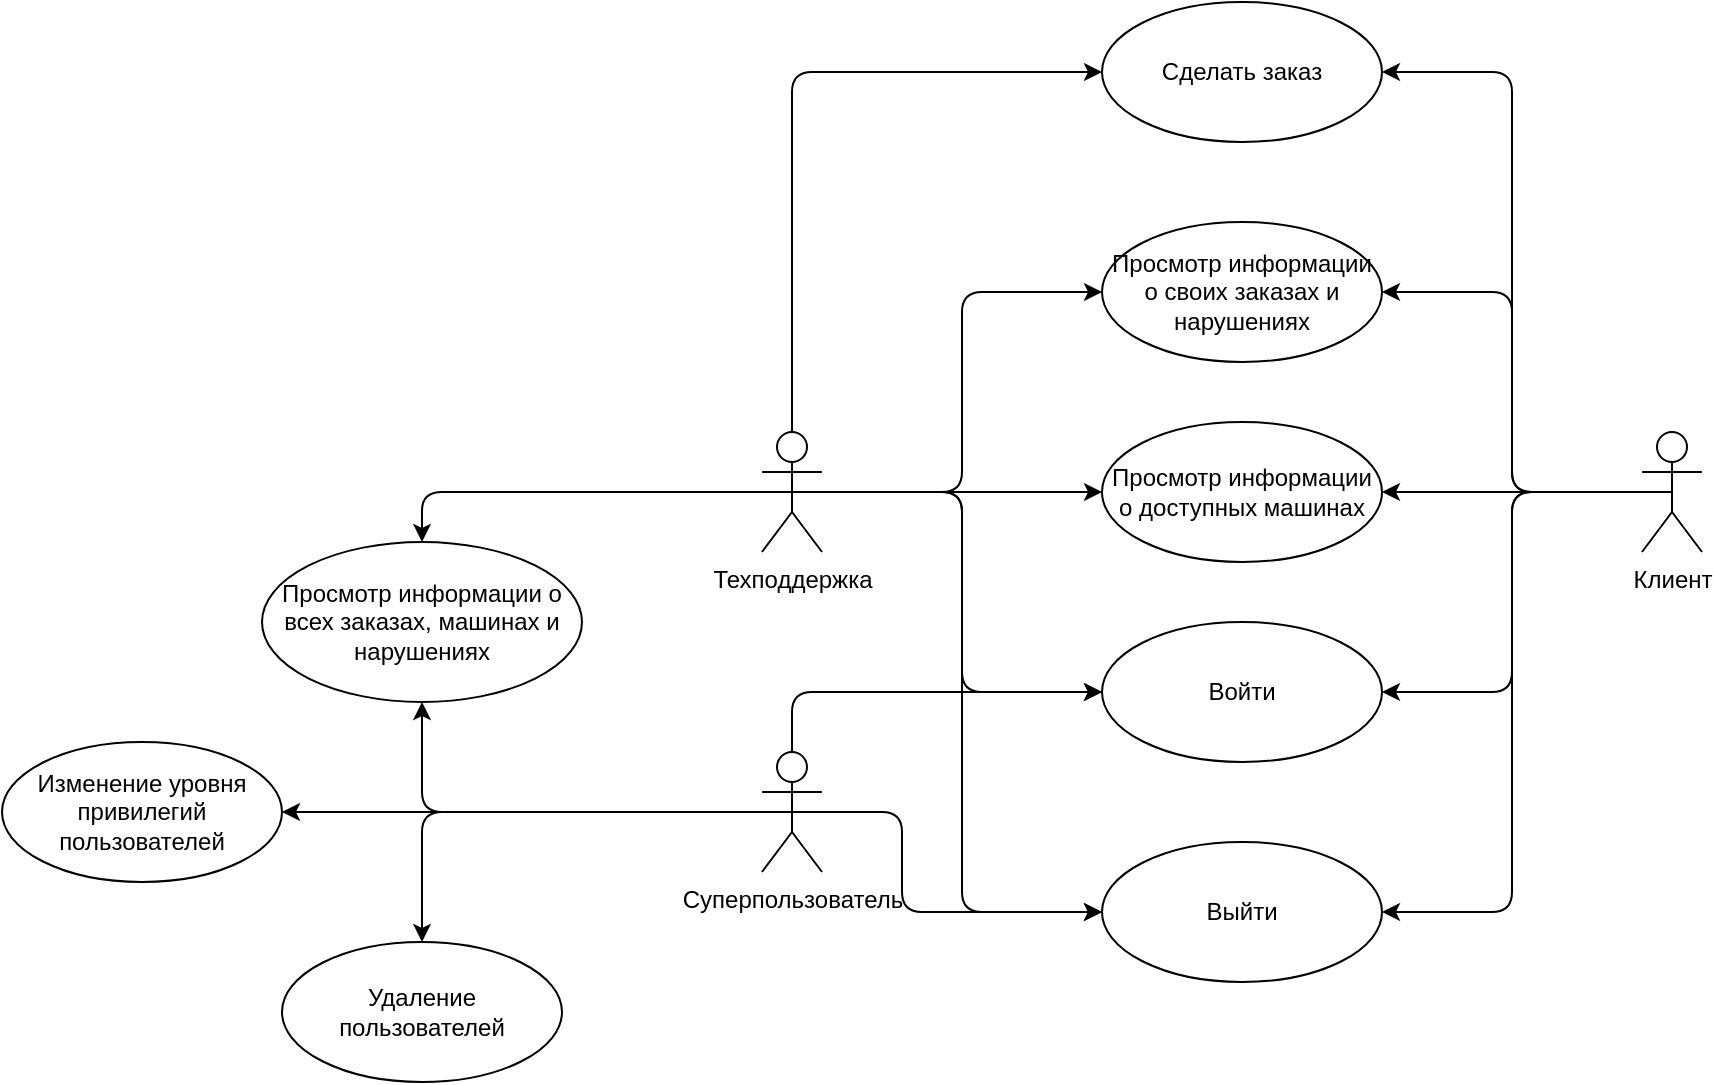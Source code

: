 <mxfile version="20.0.2" type="device" pages="7"><diagram id="I8fckVXXVMw_vv9xSmcp" name="Use-Case"><mxGraphModel dx="2249" dy="762" grid="1" gridSize="10" guides="1" tooltips="1" connect="1" arrows="1" fold="1" page="1" pageScale="1" pageWidth="827" pageHeight="1169" math="0" shadow="0"><root><mxCell id="0"/><mxCell id="1" parent="0"/><mxCell id="mn4wWt8VXHzzdxS2byI2-1" value="Сделать заказ" style="ellipse;whiteSpace=wrap;html=1;" parent="1" vertex="1"><mxGeometry x="450" y="130" width="140" height="70" as="geometry"/></mxCell><mxCell id="mn4wWt8VXHzzdxS2byI2-2" value="Войти" style="ellipse;whiteSpace=wrap;html=1;" parent="1" vertex="1"><mxGeometry x="450" y="440" width="140" height="70" as="geometry"/></mxCell><mxCell id="mn4wWt8VXHzzdxS2byI2-3" value="Выйти" style="ellipse;whiteSpace=wrap;html=1;" parent="1" vertex="1"><mxGeometry x="450" y="550" width="140" height="70" as="geometry"/></mxCell><mxCell id="mn4wWt8VXHzzdxS2byI2-4" value="Просмотр информации о доступных машинах" style="ellipse;whiteSpace=wrap;html=1;" parent="1" vertex="1"><mxGeometry x="450" y="340" width="140" height="70" as="geometry"/></mxCell><mxCell id="mn4wWt8VXHzzdxS2byI2-5" value="Просмотр информации о своих заказах и нарушениях" style="ellipse;whiteSpace=wrap;html=1;" parent="1" vertex="1"><mxGeometry x="450" y="240" width="140" height="70" as="geometry"/></mxCell><mxCell id="mn4wWt8VXHzzdxS2byI2-10" style="edgeStyle=orthogonalEdgeStyle;rounded=0;orthogonalLoop=1;jettySize=auto;html=1;exitX=0.5;exitY=0.5;exitDx=0;exitDy=0;exitPerimeter=0;entryX=1;entryY=0.5;entryDx=0;entryDy=0;" parent="1" source="mn4wWt8VXHzzdxS2byI2-6" target="mn4wWt8VXHzzdxS2byI2-4" edge="1"><mxGeometry relative="1" as="geometry"/></mxCell><mxCell id="mn4wWt8VXHzzdxS2byI2-11" style="edgeStyle=orthogonalEdgeStyle;rounded=1;orthogonalLoop=1;jettySize=auto;html=1;exitX=0.5;exitY=0.5;exitDx=0;exitDy=0;exitPerimeter=0;entryX=1;entryY=0.5;entryDx=0;entryDy=0;elbow=vertical;" parent="1" source="mn4wWt8VXHzzdxS2byI2-6" target="mn4wWt8VXHzzdxS2byI2-5" edge="1"><mxGeometry relative="1" as="geometry"/></mxCell><mxCell id="mn4wWt8VXHzzdxS2byI2-12" style="edgeStyle=orthogonalEdgeStyle;rounded=1;orthogonalLoop=1;jettySize=auto;html=1;exitX=0.5;exitY=0.5;exitDx=0;exitDy=0;exitPerimeter=0;entryX=1;entryY=0.5;entryDx=0;entryDy=0;elbow=vertical;" parent="1" source="mn4wWt8VXHzzdxS2byI2-6" target="mn4wWt8VXHzzdxS2byI2-3" edge="1"><mxGeometry relative="1" as="geometry"/></mxCell><mxCell id="mn4wWt8VXHzzdxS2byI2-13" style="edgeStyle=orthogonalEdgeStyle;rounded=1;orthogonalLoop=1;jettySize=auto;html=1;exitX=0.5;exitY=0.5;exitDx=0;exitDy=0;exitPerimeter=0;entryX=1;entryY=0.5;entryDx=0;entryDy=0;elbow=vertical;" parent="1" source="mn4wWt8VXHzzdxS2byI2-6" target="mn4wWt8VXHzzdxS2byI2-2" edge="1"><mxGeometry relative="1" as="geometry"/></mxCell><mxCell id="mn4wWt8VXHzzdxS2byI2-14" style="edgeStyle=orthogonalEdgeStyle;rounded=1;orthogonalLoop=1;jettySize=auto;html=1;exitX=0.5;exitY=0.5;exitDx=0;exitDy=0;exitPerimeter=0;entryX=1;entryY=0.5;entryDx=0;entryDy=0;elbow=vertical;" parent="1" source="mn4wWt8VXHzzdxS2byI2-6" target="mn4wWt8VXHzzdxS2byI2-1" edge="1"><mxGeometry relative="1" as="geometry"/></mxCell><mxCell id="mn4wWt8VXHzzdxS2byI2-6" value="Клиент" style="shape=umlActor;verticalLabelPosition=bottom;verticalAlign=top;html=1;" parent="1" vertex="1"><mxGeometry x="720" y="345" width="30" height="60" as="geometry"/></mxCell><mxCell id="mn4wWt8VXHzzdxS2byI2-27" style="edgeStyle=orthogonalEdgeStyle;rounded=1;orthogonalLoop=1;jettySize=auto;html=1;exitX=0.5;exitY=0.5;exitDx=0;exitDy=0;exitPerimeter=0;entryX=0;entryY=0.5;entryDx=0;entryDy=0;elbow=vertical;" parent="1" source="mn4wWt8VXHzzdxS2byI2-7" target="mn4wWt8VXHzzdxS2byI2-3" edge="1"><mxGeometry relative="1" as="geometry"><Array as="points"><mxPoint x="350" y="535"/><mxPoint x="350" y="585"/></Array></mxGeometry></mxCell><mxCell id="mn4wWt8VXHzzdxS2byI2-28" style="edgeStyle=orthogonalEdgeStyle;rounded=1;orthogonalLoop=1;jettySize=auto;html=1;exitX=0.5;exitY=0;exitDx=0;exitDy=0;exitPerimeter=0;elbow=vertical;" parent="1" source="mn4wWt8VXHzzdxS2byI2-7" target="mn4wWt8VXHzzdxS2byI2-2" edge="1"><mxGeometry relative="1" as="geometry"/></mxCell><mxCell id="mn4wWt8VXHzzdxS2byI2-29" style="edgeStyle=orthogonalEdgeStyle;rounded=1;orthogonalLoop=1;jettySize=auto;html=1;exitX=0.5;exitY=0.5;exitDx=0;exitDy=0;exitPerimeter=0;elbow=vertical;" parent="1" source="mn4wWt8VXHzzdxS2byI2-7" target="mn4wWt8VXHzzdxS2byI2-17" edge="1"><mxGeometry relative="1" as="geometry"/></mxCell><mxCell id="mn4wWt8VXHzzdxS2byI2-30" style="edgeStyle=orthogonalEdgeStyle;rounded=1;orthogonalLoop=1;jettySize=auto;html=1;exitX=0.5;exitY=0.5;exitDx=0;exitDy=0;exitPerimeter=0;entryX=0.5;entryY=1;entryDx=0;entryDy=0;elbow=vertical;" parent="1" source="mn4wWt8VXHzzdxS2byI2-7" target="mn4wWt8VXHzzdxS2byI2-16" edge="1"><mxGeometry relative="1" as="geometry"/></mxCell><mxCell id="mn4wWt8VXHzzdxS2byI2-31" style="edgeStyle=orthogonalEdgeStyle;rounded=1;orthogonalLoop=1;jettySize=auto;html=1;exitX=0.5;exitY=0.5;exitDx=0;exitDy=0;exitPerimeter=0;entryX=0.5;entryY=0;entryDx=0;entryDy=0;elbow=vertical;" parent="1" source="mn4wWt8VXHzzdxS2byI2-7" target="mn4wWt8VXHzzdxS2byI2-18" edge="1"><mxGeometry relative="1" as="geometry"/></mxCell><mxCell id="mn4wWt8VXHzzdxS2byI2-7" value="Суперпользователь" style="shape=umlActor;verticalLabelPosition=bottom;verticalAlign=top;html=1;" parent="1" vertex="1"><mxGeometry x="280" y="505" width="30" height="60" as="geometry"/></mxCell><mxCell id="mn4wWt8VXHzzdxS2byI2-21" style="edgeStyle=orthogonalEdgeStyle;rounded=1;orthogonalLoop=1;jettySize=auto;html=1;exitX=0.5;exitY=0.5;exitDx=0;exitDy=0;exitPerimeter=0;entryX=0.5;entryY=0;entryDx=0;entryDy=0;elbow=vertical;" parent="1" source="mn4wWt8VXHzzdxS2byI2-8" target="mn4wWt8VXHzzdxS2byI2-16" edge="1"><mxGeometry relative="1" as="geometry"/></mxCell><mxCell id="mn4wWt8VXHzzdxS2byI2-22" style="edgeStyle=orthogonalEdgeStyle;rounded=1;orthogonalLoop=1;jettySize=auto;html=1;exitX=0.5;exitY=0.5;exitDx=0;exitDy=0;exitPerimeter=0;entryX=0;entryY=0.5;entryDx=0;entryDy=0;elbow=vertical;" parent="1" source="mn4wWt8VXHzzdxS2byI2-8" target="mn4wWt8VXHzzdxS2byI2-4" edge="1"><mxGeometry relative="1" as="geometry"/></mxCell><mxCell id="mn4wWt8VXHzzdxS2byI2-23" style="edgeStyle=orthogonalEdgeStyle;rounded=1;orthogonalLoop=1;jettySize=auto;html=1;exitX=0.5;exitY=0;exitDx=0;exitDy=0;exitPerimeter=0;entryX=0;entryY=0.5;entryDx=0;entryDy=0;elbow=vertical;" parent="1" source="mn4wWt8VXHzzdxS2byI2-8" target="mn4wWt8VXHzzdxS2byI2-1" edge="1"><mxGeometry relative="1" as="geometry"/></mxCell><mxCell id="mn4wWt8VXHzzdxS2byI2-24" style="edgeStyle=orthogonalEdgeStyle;rounded=1;orthogonalLoop=1;jettySize=auto;html=1;exitX=0.5;exitY=0.5;exitDx=0;exitDy=0;exitPerimeter=0;entryX=0;entryY=0.5;entryDx=0;entryDy=0;elbow=vertical;" parent="1" source="mn4wWt8VXHzzdxS2byI2-8" target="mn4wWt8VXHzzdxS2byI2-2" edge="1"><mxGeometry relative="1" as="geometry"/></mxCell><mxCell id="mn4wWt8VXHzzdxS2byI2-25" style="edgeStyle=orthogonalEdgeStyle;rounded=1;orthogonalLoop=1;jettySize=auto;html=1;exitX=0.5;exitY=0.5;exitDx=0;exitDy=0;exitPerimeter=0;entryX=0;entryY=0.5;entryDx=0;entryDy=0;elbow=vertical;" parent="1" source="mn4wWt8VXHzzdxS2byI2-8" target="mn4wWt8VXHzzdxS2byI2-3" edge="1"><mxGeometry relative="1" as="geometry"/></mxCell><mxCell id="mn4wWt8VXHzzdxS2byI2-26" style="edgeStyle=orthogonalEdgeStyle;rounded=1;orthogonalLoop=1;jettySize=auto;html=1;exitX=0.5;exitY=0.5;exitDx=0;exitDy=0;exitPerimeter=0;entryX=0;entryY=0.5;entryDx=0;entryDy=0;elbow=vertical;" parent="1" source="mn4wWt8VXHzzdxS2byI2-8" target="mn4wWt8VXHzzdxS2byI2-5" edge="1"><mxGeometry relative="1" as="geometry"/></mxCell><mxCell id="mn4wWt8VXHzzdxS2byI2-8" value="Техподдержка" style="shape=umlActor;verticalLabelPosition=bottom;verticalAlign=top;html=1;" parent="1" vertex="1"><mxGeometry x="280" y="345" width="30" height="60" as="geometry"/></mxCell><mxCell id="mn4wWt8VXHzzdxS2byI2-16" value="Просмотр информации о всех заказах, машинах и нарушениях" style="ellipse;whiteSpace=wrap;html=1;" parent="1" vertex="1"><mxGeometry x="30" y="400" width="160" height="80" as="geometry"/></mxCell><mxCell id="mn4wWt8VXHzzdxS2byI2-17" value="Изменение уровня привилегий пользователей" style="ellipse;whiteSpace=wrap;html=1;" parent="1" vertex="1"><mxGeometry x="-100" y="500" width="140" height="70" as="geometry"/></mxCell><mxCell id="mn4wWt8VXHzzdxS2byI2-18" value="Удаление пользователей" style="ellipse;whiteSpace=wrap;html=1;" parent="1" vertex="1"><mxGeometry x="40" y="600" width="140" height="70" as="geometry"/></mxCell></root></mxGraphModel></diagram><diagram id="ROmuNnda_t-M_SsjRRqo" name="ER"><mxGraphModel dx="1185" dy="588" grid="1" gridSize="10" guides="1" tooltips="1" connect="1" arrows="1" fold="1" page="1" pageScale="1" pageWidth="827" pageHeight="1169" math="0" shadow="0"><root><mxCell id="0"/><mxCell id="1" parent="0"/><mxCell id="GBqFp8iPB9TqgwRypvMu-1" value="Car" style="whiteSpace=wrap;html=1;align=center;" vertex="1" parent="1"><mxGeometry x="20" y="400" width="140" height="60" as="geometry"/></mxCell><mxCell id="GBqFp8iPB9TqgwRypvMu-2" value="Order" style="shape=ext;margin=3;double=1;whiteSpace=wrap;html=1;align=center;" vertex="1" parent="1"><mxGeometry x="360" y="400" width="140" height="60" as="geometry"/></mxCell><mxCell id="GBqFp8iPB9TqgwRypvMu-3" value="Client" style="whiteSpace=wrap;html=1;align=center;" vertex="1" parent="1"><mxGeometry x="687" y="400" width="140" height="60" as="geometry"/></mxCell><mxCell id="GBqFp8iPB9TqgwRypvMu-4" value="HAS" style="shape=rhombus;double=1;perimeter=rhombusPerimeter;whiteSpace=wrap;html=1;align=center;" vertex="1" parent="1"><mxGeometry x="200" y="400" width="120" height="60" as="geometry"/></mxCell><mxCell id="GBqFp8iPB9TqgwRypvMu-6" value="HAS" style="shape=rhombus;double=1;perimeter=rhombusPerimeter;whiteSpace=wrap;html=1;align=center;" vertex="1" parent="1"><mxGeometry x="530" y="400" width="120" height="60" as="geometry"/></mxCell><mxCell id="GBqFp8iPB9TqgwRypvMu-30" style="edgeStyle=orthogonalEdgeStyle;rounded=1;orthogonalLoop=1;jettySize=auto;html=1;exitX=0;exitY=0.5;exitDx=0;exitDy=0;entryX=0.071;entryY=0;entryDx=0;entryDy=0;entryPerimeter=0;elbow=vertical;endArrow=none;endFill=0;" edge="1" parent="1" source="GBqFp8iPB9TqgwRypvMu-14" target="GBqFp8iPB9TqgwRypvMu-1"><mxGeometry relative="1" as="geometry"/></mxCell><mxCell id="GBqFp8iPB9TqgwRypvMu-14" value="Car_id" style="ellipse;whiteSpace=wrap;html=1;align=center;" vertex="1" parent="1"><mxGeometry x="50" y="20" width="100" height="40" as="geometry"/></mxCell><mxCell id="GBqFp8iPB9TqgwRypvMu-31" style="edgeStyle=orthogonalEdgeStyle;rounded=1;orthogonalLoop=1;jettySize=auto;html=1;exitX=0;exitY=0.5;exitDx=0;exitDy=0;endArrow=none;endFill=0;elbow=vertical;" edge="1" parent="1" source="GBqFp8iPB9TqgwRypvMu-15"><mxGeometry relative="1" as="geometry"><mxPoint x="30" y="150" as="targetPoint"/></mxGeometry></mxCell><mxCell id="GBqFp8iPB9TqgwRypvMu-15" value="Supplier_id" style="ellipse;whiteSpace=wrap;html=1;align=center;" vertex="1" parent="1"><mxGeometry x="50" y="80" width="100" height="40" as="geometry"/></mxCell><mxCell id="GBqFp8iPB9TqgwRypvMu-32" style="edgeStyle=orthogonalEdgeStyle;rounded=1;orthogonalLoop=1;jettySize=auto;html=1;exitX=0;exitY=0.5;exitDx=0;exitDy=0;endArrow=none;endFill=0;elbow=vertical;" edge="1" parent="1" source="GBqFp8iPB9TqgwRypvMu-16"><mxGeometry relative="1" as="geometry"><mxPoint x="30" y="190" as="targetPoint"/></mxGeometry></mxCell><mxCell id="GBqFp8iPB9TqgwRypvMu-16" value="Availability" style="ellipse;whiteSpace=wrap;html=1;align=center;" vertex="1" parent="1"><mxGeometry x="50" y="140" width="100" height="40" as="geometry"/></mxCell><mxCell id="GBqFp8iPB9TqgwRypvMu-33" style="edgeStyle=orthogonalEdgeStyle;rounded=1;orthogonalLoop=1;jettySize=auto;html=1;exitX=0;exitY=0.5;exitDx=0;exitDy=0;endArrow=none;endFill=0;elbow=vertical;" edge="1" parent="1" source="GBqFp8iPB9TqgwRypvMu-17"><mxGeometry relative="1" as="geometry"><mxPoint x="30" y="250" as="targetPoint"/></mxGeometry></mxCell><mxCell id="GBqFp8iPB9TqgwRypvMu-17" value="Loc" style="ellipse;whiteSpace=wrap;html=1;align=center;" vertex="1" parent="1"><mxGeometry x="50" y="200" width="100" height="40" as="geometry"/></mxCell><mxCell id="GBqFp8iPB9TqgwRypvMu-34" style="edgeStyle=orthogonalEdgeStyle;rounded=1;orthogonalLoop=1;jettySize=auto;html=1;exitX=0;exitY=0.5;exitDx=0;exitDy=0;endArrow=none;endFill=0;elbow=vertical;" edge="1" parent="1" source="GBqFp8iPB9TqgwRypvMu-18"><mxGeometry relative="1" as="geometry"><mxPoint x="30" y="310" as="targetPoint"/></mxGeometry></mxCell><mxCell id="GBqFp8iPB9TqgwRypvMu-18" value="Brand" style="ellipse;whiteSpace=wrap;html=1;align=center;" vertex="1" parent="1"><mxGeometry x="50" y="260" width="100" height="40" as="geometry"/></mxCell><mxCell id="GBqFp8iPB9TqgwRypvMu-35" style="edgeStyle=orthogonalEdgeStyle;rounded=1;orthogonalLoop=1;jettySize=auto;html=1;exitX=0;exitY=0.5;exitDx=0;exitDy=0;endArrow=none;endFill=0;elbow=vertical;" edge="1" parent="1" source="GBqFp8iPB9TqgwRypvMu-19"><mxGeometry relative="1" as="geometry"><mxPoint x="30" y="360" as="targetPoint"/></mxGeometry></mxCell><mxCell id="GBqFp8iPB9TqgwRypvMu-19" value="Mileage" style="ellipse;whiteSpace=wrap;html=1;align=center;" vertex="1" parent="1"><mxGeometry x="50" y="320" width="100" height="40" as="geometry"/></mxCell><mxCell id="GBqFp8iPB9TqgwRypvMu-40" style="edgeStyle=orthogonalEdgeStyle;rounded=1;orthogonalLoop=1;jettySize=auto;html=1;exitX=0;exitY=0.5;exitDx=0;exitDy=0;endArrow=none;endFill=0;elbow=vertical;" edge="1" parent="1" source="GBqFp8iPB9TqgwRypvMu-20"><mxGeometry relative="1" as="geometry"><mxPoint x="370" y="320" as="targetPoint"/></mxGeometry></mxCell><mxCell id="GBqFp8iPB9TqgwRypvMu-20" value="Description" style="ellipse;whiteSpace=wrap;html=1;align=center;" vertex="1" parent="1"><mxGeometry x="390" y="270" width="100" height="40" as="geometry"/></mxCell><mxCell id="GBqFp8iPB9TqgwRypvMu-39" style="edgeStyle=orthogonalEdgeStyle;rounded=1;orthogonalLoop=1;jettySize=auto;html=1;exitX=0;exitY=0.5;exitDx=0;exitDy=0;endArrow=none;endFill=0;elbow=vertical;" edge="1" parent="1" source="GBqFp8iPB9TqgwRypvMu-21"><mxGeometry relative="1" as="geometry"><mxPoint x="370" y="260" as="targetPoint"/></mxGeometry></mxCell><mxCell id="GBqFp8iPB9TqgwRypvMu-21" value="Car_id" style="ellipse;whiteSpace=wrap;html=1;align=center;" vertex="1" parent="1"><mxGeometry x="390" y="210" width="100" height="40" as="geometry"/></mxCell><mxCell id="GBqFp8iPB9TqgwRypvMu-38" style="edgeStyle=orthogonalEdgeStyle;rounded=1;orthogonalLoop=1;jettySize=auto;html=1;exitX=0;exitY=0.5;exitDx=0;exitDy=0;endArrow=none;endFill=0;elbow=vertical;" edge="1" parent="1" source="GBqFp8iPB9TqgwRypvMu-22"><mxGeometry relative="1" as="geometry"><mxPoint x="370" y="190" as="targetPoint"/></mxGeometry></mxCell><mxCell id="GBqFp8iPB9TqgwRypvMu-22" value="lgn" style="ellipse;whiteSpace=wrap;html=1;align=center;" vertex="1" parent="1"><mxGeometry x="390" y="150" width="100" height="40" as="geometry"/></mxCell><mxCell id="GBqFp8iPB9TqgwRypvMu-37" style="edgeStyle=orthogonalEdgeStyle;rounded=1;orthogonalLoop=1;jettySize=auto;html=1;exitX=0;exitY=0.5;exitDx=0;exitDy=0;entryX=0.071;entryY=0;entryDx=0;entryDy=0;entryPerimeter=0;endArrow=none;endFill=0;elbow=vertical;" edge="1" parent="1" source="GBqFp8iPB9TqgwRypvMu-23" target="GBqFp8iPB9TqgwRypvMu-2"><mxGeometry relative="1" as="geometry"/></mxCell><mxCell id="GBqFp8iPB9TqgwRypvMu-23" value="Code_id" style="ellipse;whiteSpace=wrap;html=1;align=center;" vertex="1" parent="1"><mxGeometry x="390" y="90" width="100" height="40" as="geometry"/></mxCell><mxCell id="GBqFp8iPB9TqgwRypvMu-41" style="edgeStyle=orthogonalEdgeStyle;rounded=1;orthogonalLoop=1;jettySize=auto;html=1;exitX=0;exitY=0.5;exitDx=0;exitDy=0;endArrow=none;endFill=0;elbow=vertical;" edge="1" parent="1" source="GBqFp8iPB9TqgwRypvMu-24"><mxGeometry relative="1" as="geometry"><mxPoint x="370" y="370" as="targetPoint"/></mxGeometry></mxCell><mxCell id="GBqFp8iPB9TqgwRypvMu-24" value="Date_time" style="ellipse;whiteSpace=wrap;html=1;align=center;" vertex="1" parent="1"><mxGeometry x="390" y="330" width="100" height="40" as="geometry"/></mxCell><mxCell id="GBqFp8iPB9TqgwRypvMu-42" style="edgeStyle=orthogonalEdgeStyle;rounded=1;orthogonalLoop=1;jettySize=auto;html=1;exitX=0;exitY=0.5;exitDx=0;exitDy=0;entryX=0.086;entryY=0.017;entryDx=0;entryDy=0;entryPerimeter=0;endArrow=none;endFill=0;elbow=vertical;" edge="1" parent="1" source="GBqFp8iPB9TqgwRypvMu-25" target="GBqFp8iPB9TqgwRypvMu-3"><mxGeometry relative="1" as="geometry"/></mxCell><mxCell id="GBqFp8iPB9TqgwRypvMu-25" value="lgn" style="ellipse;whiteSpace=wrap;html=1;align=center;" vertex="1" parent="1"><mxGeometry x="720" y="90" width="100" height="40" as="geometry"/></mxCell><mxCell id="GBqFp8iPB9TqgwRypvMu-47" style="edgeStyle=orthogonalEdgeStyle;rounded=1;orthogonalLoop=1;jettySize=auto;html=1;exitX=0;exitY=0.5;exitDx=0;exitDy=0;endArrow=none;endFill=0;elbow=vertical;" edge="1" parent="1" source="GBqFp8iPB9TqgwRypvMu-26"><mxGeometry relative="1" as="geometry"><mxPoint x="700" y="180" as="targetPoint"/></mxGeometry></mxCell><mxCell id="GBqFp8iPB9TqgwRypvMu-26" value="drv_lic" style="ellipse;whiteSpace=wrap;html=1;align=center;" vertex="1" parent="1"><mxGeometry x="720" y="150" width="100" height="40" as="geometry"/></mxCell><mxCell id="GBqFp8iPB9TqgwRypvMu-48" style="edgeStyle=orthogonalEdgeStyle;rounded=1;orthogonalLoop=1;jettySize=auto;html=1;exitX=0;exitY=0.5;exitDx=0;exitDy=0;endArrow=none;endFill=0;elbow=vertical;" edge="1" parent="1" source="GBqFp8iPB9TqgwRypvMu-27"><mxGeometry relative="1" as="geometry"><mxPoint x="700" y="250" as="targetPoint"/></mxGeometry></mxCell><mxCell id="GBqFp8iPB9TqgwRypvMu-27" value="Passport" style="ellipse;whiteSpace=wrap;html=1;align=center;" vertex="1" parent="1"><mxGeometry x="720" y="210" width="100" height="40" as="geometry"/></mxCell><mxCell id="GBqFp8iPB9TqgwRypvMu-49" style="edgeStyle=orthogonalEdgeStyle;rounded=1;orthogonalLoop=1;jettySize=auto;html=1;exitX=0;exitY=0.5;exitDx=0;exitDy=0;endArrow=none;endFill=0;elbow=vertical;" edge="1" parent="1" source="GBqFp8iPB9TqgwRypvMu-28"><mxGeometry relative="1" as="geometry"><mxPoint x="700" y="330" as="targetPoint"/></mxGeometry></mxCell><mxCell id="GBqFp8iPB9TqgwRypvMu-28" value="Full_Name" style="ellipse;whiteSpace=wrap;html=1;align=center;" vertex="1" parent="1"><mxGeometry x="720" y="270" width="100" height="40" as="geometry"/></mxCell><mxCell id="GBqFp8iPB9TqgwRypvMu-50" style="edgeStyle=orthogonalEdgeStyle;rounded=1;orthogonalLoop=1;jettySize=auto;html=1;exitX=0;exitY=0.5;exitDx=0;exitDy=0;endArrow=none;endFill=0;elbow=vertical;" edge="1" parent="1" source="GBqFp8iPB9TqgwRypvMu-29"><mxGeometry relative="1" as="geometry"><mxPoint x="700" y="380" as="targetPoint"/></mxGeometry></mxCell><mxCell id="GBqFp8iPB9TqgwRypvMu-29" value="Phone" style="ellipse;whiteSpace=wrap;html=1;align=center;" vertex="1" parent="1"><mxGeometry x="720" y="330" width="100" height="40" as="geometry"/></mxCell><mxCell id="GBqFp8iPB9TqgwRypvMu-52" value="" style="endArrow=none;html=1;rounded=0;elbow=vertical;entryX=1;entryY=0.5;entryDx=0;entryDy=0;exitX=0;exitY=0.5;exitDx=0;exitDy=0;" edge="1" parent="1" source="GBqFp8iPB9TqgwRypvMu-4" target="GBqFp8iPB9TqgwRypvMu-1"><mxGeometry relative="1" as="geometry"><mxPoint x="190" y="339.58" as="sourcePoint"/><mxPoint x="350" y="339.58" as="targetPoint"/></mxGeometry></mxCell><mxCell id="GBqFp8iPB9TqgwRypvMu-53" value="1" style="resizable=0;html=1;align=right;verticalAlign=bottom;" connectable="0" vertex="1" parent="GBqFp8iPB9TqgwRypvMu-52"><mxGeometry x="1" relative="1" as="geometry"><mxPoint x="13" as="offset"/></mxGeometry></mxCell><mxCell id="GBqFp8iPB9TqgwRypvMu-54" value="" style="shape=link;html=1;rounded=0;endArrow=none;endFill=0;elbow=vertical;entryX=0;entryY=0.5;entryDx=0;entryDy=0;exitX=1;exitY=0.5;exitDx=0;exitDy=0;" edge="1" parent="1" source="GBqFp8iPB9TqgwRypvMu-4" target="GBqFp8iPB9TqgwRypvMu-2"><mxGeometry relative="1" as="geometry"><mxPoint x="200" y="270" as="sourcePoint"/><mxPoint x="360" y="270" as="targetPoint"/></mxGeometry></mxCell><mxCell id="GBqFp8iPB9TqgwRypvMu-55" value="N" style="resizable=0;html=1;align=right;verticalAlign=bottom;" connectable="0" vertex="1" parent="GBqFp8iPB9TqgwRypvMu-54"><mxGeometry x="1" relative="1" as="geometry"><mxPoint x="-6" as="offset"/></mxGeometry></mxCell><mxCell id="GBqFp8iPB9TqgwRypvMu-56" value="" style="shape=link;html=1;rounded=0;endArrow=none;endFill=0;elbow=vertical;entryX=1;entryY=0.5;entryDx=0;entryDy=0;exitX=0;exitY=0.5;exitDx=0;exitDy=0;" edge="1" parent="1" source="GBqFp8iPB9TqgwRypvMu-6" target="GBqFp8iPB9TqgwRypvMu-2"><mxGeometry relative="1" as="geometry"><mxPoint x="330" y="440" as="sourcePoint"/><mxPoint x="370" y="440" as="targetPoint"/></mxGeometry></mxCell><mxCell id="GBqFp8iPB9TqgwRypvMu-57" value="N" style="resizable=0;html=1;align=right;verticalAlign=bottom;" connectable="0" vertex="1" parent="GBqFp8iPB9TqgwRypvMu-56"><mxGeometry x="1" relative="1" as="geometry"><mxPoint x="14" as="offset"/></mxGeometry></mxCell><mxCell id="GBqFp8iPB9TqgwRypvMu-58" value="" style="endArrow=none;html=1;rounded=0;elbow=vertical;entryX=0;entryY=0.5;entryDx=0;entryDy=0;exitX=1;exitY=0.5;exitDx=0;exitDy=0;" edge="1" parent="1" source="GBqFp8iPB9TqgwRypvMu-6" target="GBqFp8iPB9TqgwRypvMu-3"><mxGeometry relative="1" as="geometry"><mxPoint x="210" y="440" as="sourcePoint"/><mxPoint x="170" y="440" as="targetPoint"/></mxGeometry></mxCell><mxCell id="GBqFp8iPB9TqgwRypvMu-59" value="1" style="resizable=0;html=1;align=right;verticalAlign=bottom;" connectable="0" vertex="1" parent="GBqFp8iPB9TqgwRypvMu-58"><mxGeometry x="1" relative="1" as="geometry"><mxPoint x="-6" as="offset"/></mxGeometry></mxCell></root></mxGraphModel></diagram><diagram id="A2t_Qr8n4j7j0DTuE_zT" name="TopLevel"><mxGraphModel dx="1422" dy="705" grid="1" gridSize="10" guides="1" tooltips="1" connect="1" arrows="1" fold="1" page="1" pageScale="1" pageWidth="827" pageHeight="1169" math="0" shadow="0"><root><mxCell id="0"/><mxCell id="1" parent="0"/><mxCell id="5V-Zja8hspbnfFu3k8lV-28" style="edgeStyle=orthogonalEdgeStyle;rounded=0;orthogonalLoop=1;jettySize=auto;html=1;exitX=0.5;exitY=1;exitDx=0;exitDy=0;entryX=0.5;entryY=0;entryDx=0;entryDy=0;endArrow=block;endFill=0;elbow=vertical;dashed=1;" edge="1" parent="1" source="5V-Zja8hspbnfFu3k8lV-3" target="5V-Zja8hspbnfFu3k8lV-8"><mxGeometry relative="1" as="geometry"/></mxCell><mxCell id="5V-Zja8hspbnfFu3k8lV-3" value="UI" style="swimlane;" vertex="1" parent="1"><mxGeometry x="54" y="30" width="720" height="160" as="geometry"/></mxCell><mxCell id="5V-Zja8hspbnfFu3k8lV-2" value="BaseView (ClientView)" style="rounded=0;whiteSpace=wrap;html=1;" vertex="1" parent="5V-Zja8hspbnfFu3k8lV-3"><mxGeometry x="300" y="80" width="120" height="40" as="geometry"/></mxCell><mxCell id="5V-Zja8hspbnfFu3k8lV-6" style="edgeStyle=orthogonalEdgeStyle;rounded=0;orthogonalLoop=1;jettySize=auto;html=1;exitX=1;exitY=0.5;exitDx=0;exitDy=0;entryX=0;entryY=0.5;entryDx=0;entryDy=0;endArrow=block;endFill=0;elbow=vertical;" edge="1" parent="5V-Zja8hspbnfFu3k8lV-3" source="5V-Zja8hspbnfFu3k8lV-4" target="5V-Zja8hspbnfFu3k8lV-2"><mxGeometry relative="1" as="geometry"/></mxCell><mxCell id="5V-Zja8hspbnfFu3k8lV-4" value="AdminView" style="rounded=0;whiteSpace=wrap;html=1;" vertex="1" parent="5V-Zja8hspbnfFu3k8lV-3"><mxGeometry x="106" y="80" width="120" height="40" as="geometry"/></mxCell><mxCell id="5V-Zja8hspbnfFu3k8lV-7" style="edgeStyle=orthogonalEdgeStyle;rounded=0;orthogonalLoop=1;jettySize=auto;html=1;exitX=0;exitY=0.5;exitDx=0;exitDy=0;entryX=1;entryY=0.5;entryDx=0;entryDy=0;endArrow=block;endFill=0;elbow=vertical;" edge="1" parent="5V-Zja8hspbnfFu3k8lV-3" source="5V-Zja8hspbnfFu3k8lV-5" target="5V-Zja8hspbnfFu3k8lV-2"><mxGeometry relative="1" as="geometry"/></mxCell><mxCell id="5V-Zja8hspbnfFu3k8lV-5" value="TechSupView" style="rounded=0;whiteSpace=wrap;html=1;" vertex="1" parent="5V-Zja8hspbnfFu3k8lV-3"><mxGeometry x="506" y="80" width="120" height="40" as="geometry"/></mxCell><mxCell id="5V-Zja8hspbnfFu3k8lV-8" value="BL" style="swimlane;" vertex="1" parent="1"><mxGeometry x="54" y="280" width="720" height="240" as="geometry"/></mxCell><mxCell id="5V-Zja8hspbnfFu3k8lV-9" value="ClientController" style="rounded=0;whiteSpace=wrap;html=1;" vertex="1" parent="5V-Zja8hspbnfFu3k8lV-8"><mxGeometry x="300" y="60" width="120" height="40" as="geometry"/></mxCell><mxCell id="5V-Zja8hspbnfFu3k8lV-10" style="edgeStyle=orthogonalEdgeStyle;rounded=0;orthogonalLoop=1;jettySize=auto;html=1;exitX=1;exitY=0.5;exitDx=0;exitDy=0;entryX=0;entryY=0.5;entryDx=0;entryDy=0;endArrow=block;endFill=0;elbow=vertical;" edge="1" parent="5V-Zja8hspbnfFu3k8lV-8" source="5V-Zja8hspbnfFu3k8lV-11" target="5V-Zja8hspbnfFu3k8lV-9"><mxGeometry relative="1" as="geometry"/></mxCell><mxCell id="5V-Zja8hspbnfFu3k8lV-11" value="AdminController" style="rounded=0;whiteSpace=wrap;html=1;" vertex="1" parent="5V-Zja8hspbnfFu3k8lV-8"><mxGeometry x="106" y="60" width="120" height="40" as="geometry"/></mxCell><mxCell id="5V-Zja8hspbnfFu3k8lV-12" style="edgeStyle=orthogonalEdgeStyle;rounded=0;orthogonalLoop=1;jettySize=auto;html=1;exitX=0;exitY=0.5;exitDx=0;exitDy=0;entryX=1;entryY=0.5;entryDx=0;entryDy=0;endArrow=block;endFill=0;elbow=vertical;" edge="1" parent="5V-Zja8hspbnfFu3k8lV-8" source="5V-Zja8hspbnfFu3k8lV-13" target="5V-Zja8hspbnfFu3k8lV-9"><mxGeometry relative="1" as="geometry"/></mxCell><mxCell id="5V-Zja8hspbnfFu3k8lV-13" value="TechSupController" style="rounded=0;whiteSpace=wrap;html=1;" vertex="1" parent="5V-Zja8hspbnfFu3k8lV-8"><mxGeometry x="506" y="60" width="120" height="40" as="geometry"/></mxCell><mxCell id="5V-Zja8hspbnfFu3k8lV-20" value="IOrderRepository" style="rounded=0;whiteSpace=wrap;html=1;" vertex="1" parent="5V-Zja8hspbnfFu3k8lV-8"><mxGeometry x="300" y="150" width="120" height="40" as="geometry"/></mxCell><mxCell id="5V-Zja8hspbnfFu3k8lV-22" value="ICarRepository" style="rounded=0;whiteSpace=wrap;html=1;" vertex="1" parent="5V-Zja8hspbnfFu3k8lV-8"><mxGeometry x="106" y="150" width="120" height="40" as="geometry"/></mxCell><mxCell id="5V-Zja8hspbnfFu3k8lV-24" value="IClientRepository" style="rounded=0;whiteSpace=wrap;html=1;" vertex="1" parent="5V-Zja8hspbnfFu3k8lV-8"><mxGeometry x="506" y="150" width="120" height="40" as="geometry"/></mxCell><mxCell id="5V-Zja8hspbnfFu3k8lV-29" style="edgeStyle=orthogonalEdgeStyle;rounded=0;orthogonalLoop=1;jettySize=auto;html=1;exitX=0.5;exitY=0;exitDx=0;exitDy=0;entryX=0.5;entryY=1;entryDx=0;entryDy=0;dashed=1;endArrow=block;endFill=0;elbow=vertical;" edge="1" parent="1" source="5V-Zja8hspbnfFu3k8lV-14" target="5V-Zja8hspbnfFu3k8lV-8"><mxGeometry relative="1" as="geometry"/></mxCell><mxCell id="5V-Zja8hspbnfFu3k8lV-14" value="DAL" style="swimlane;" vertex="1" parent="1"><mxGeometry x="54" y="600" width="720" height="140" as="geometry"/></mxCell><mxCell id="5V-Zja8hspbnfFu3k8lV-32" value="OrderRepository" style="rounded=0;whiteSpace=wrap;html=1;" vertex="1" parent="5V-Zja8hspbnfFu3k8lV-14"><mxGeometry x="300" y="60" width="120" height="40" as="geometry"/></mxCell><mxCell id="5V-Zja8hspbnfFu3k8lV-33" value="CarRepository" style="rounded=0;whiteSpace=wrap;html=1;" vertex="1" parent="5V-Zja8hspbnfFu3k8lV-14"><mxGeometry x="106" y="60" width="120" height="40" as="geometry"/></mxCell><mxCell id="5V-Zja8hspbnfFu3k8lV-34" value="ClientRepository" style="rounded=0;whiteSpace=wrap;html=1;" vertex="1" parent="5V-Zja8hspbnfFu3k8lV-14"><mxGeometry x="506" y="60" width="120" height="40" as="geometry"/></mxCell><mxCell id="5V-Zja8hspbnfFu3k8lV-35" style="edgeStyle=orthogonalEdgeStyle;rounded=0;orthogonalLoop=1;jettySize=auto;html=1;exitX=0.5;exitY=0;exitDx=0;exitDy=0;entryX=0.5;entryY=1;entryDx=0;entryDy=0;dashed=1;endArrow=block;endFill=0;elbow=vertical;" edge="1" parent="1" source="5V-Zja8hspbnfFu3k8lV-33" target="5V-Zja8hspbnfFu3k8lV-22"><mxGeometry relative="1" as="geometry"/></mxCell><mxCell id="5V-Zja8hspbnfFu3k8lV-36" style="edgeStyle=orthogonalEdgeStyle;rounded=0;orthogonalLoop=1;jettySize=auto;html=1;exitX=0.5;exitY=0;exitDx=0;exitDy=0;entryX=0.5;entryY=1;entryDx=0;entryDy=0;dashed=1;endArrow=block;endFill=0;elbow=vertical;" edge="1" parent="1" source="5V-Zja8hspbnfFu3k8lV-32" target="5V-Zja8hspbnfFu3k8lV-20"><mxGeometry relative="1" as="geometry"><Array as="points"><mxPoint x="414" y="640"/><mxPoint x="450" y="640"/><mxPoint x="450" y="500"/><mxPoint x="414" y="500"/></Array></mxGeometry></mxCell><mxCell id="5V-Zja8hspbnfFu3k8lV-37" style="edgeStyle=orthogonalEdgeStyle;rounded=0;orthogonalLoop=1;jettySize=auto;html=1;exitX=0.5;exitY=0;exitDx=0;exitDy=0;entryX=0.5;entryY=1;entryDx=0;entryDy=0;dashed=1;endArrow=block;endFill=0;elbow=vertical;" edge="1" parent="1" source="5V-Zja8hspbnfFu3k8lV-34" target="5V-Zja8hspbnfFu3k8lV-24"><mxGeometry relative="1" as="geometry"/></mxCell></root></mxGraphModel></diagram><diagram id="XkGq4_Ns4md3d8ovo06M" name="UML"><mxGraphModel dx="1422" dy="705" grid="1" gridSize="10" guides="1" tooltips="1" connect="1" arrows="1" fold="1" page="1" pageScale="1" pageWidth="827" pageHeight="1169" math="0" shadow="0"><root><mxCell id="0"/><mxCell id="1" parent="0"/><mxCell id="I_zvu7QA0TBvu7WdMGbv-1" value="AdminController" style="swimlane;fontStyle=1;childLayout=stackLayout;horizontal=1;startSize=26;fillColor=none;horizontalStack=0;resizeParent=1;resizeParentMax=0;resizeLast=0;collapsible=1;marginBottom=0;" vertex="1" parent="1"><mxGeometry x="60" y="43" width="140" height="260" as="geometry"/></mxCell><mxCell id="I_zvu7QA0TBvu7WdMGbv-2" value="+ GetOwnOrders()" style="text;strokeColor=none;fillColor=none;align=left;verticalAlign=top;spacingLeft=4;spacingRight=4;overflow=hidden;rotatable=0;points=[[0,0.5],[1,0.5]];portConstraint=eastwest;" vertex="1" parent="I_zvu7QA0TBvu7WdMGbv-1"><mxGeometry y="26" width="140" height="26" as="geometry"/></mxCell><mxCell id="I_zvu7QA0TBvu7WdMGbv-3" value="+ GetFreeCars()" style="text;strokeColor=none;fillColor=none;align=left;verticalAlign=top;spacingLeft=4;spacingRight=4;overflow=hidden;rotatable=0;points=[[0,0.5],[1,0.5]];portConstraint=eastwest;" vertex="1" parent="I_zvu7QA0TBvu7WdMGbv-1"><mxGeometry y="52" width="140" height="26" as="geometry"/></mxCell><mxCell id="KgThqoBiWgK5do2iQRvj-1" value="+ GetOwnViolations()" style="text;strokeColor=none;fillColor=none;align=left;verticalAlign=top;spacingLeft=4;spacingRight=4;overflow=hidden;rotatable=0;points=[[0,0.5],[1,0.5]];portConstraint=eastwest;" vertex="1" parent="I_zvu7QA0TBvu7WdMGbv-1"><mxGeometry y="78" width="140" height="26" as="geometry"/></mxCell><mxCell id="KgThqoBiWgK5do2iQRvj-2" value="+ ChangeUserPriv()" style="text;strokeColor=none;fillColor=none;align=left;verticalAlign=top;spacingLeft=4;spacingRight=4;overflow=hidden;rotatable=0;points=[[0,0.5],[1,0.5]];portConstraint=eastwest;" vertex="1" parent="I_zvu7QA0TBvu7WdMGbv-1"><mxGeometry y="104" width="140" height="26" as="geometry"/></mxCell><mxCell id="KgThqoBiWgK5do2iQRvj-3" value="+ DeleteUser()" style="text;strokeColor=none;fillColor=none;align=left;verticalAlign=top;spacingLeft=4;spacingRight=4;overflow=hidden;rotatable=0;points=[[0,0.5],[1,0.5]];portConstraint=eastwest;" vertex="1" parent="I_zvu7QA0TBvu7WdMGbv-1"><mxGeometry y="130" width="140" height="26" as="geometry"/></mxCell><mxCell id="KgThqoBiWgK5do2iQRvj-4" value="+ AddOwnOrder()" style="text;strokeColor=none;fillColor=none;align=left;verticalAlign=top;spacingLeft=4;spacingRight=4;overflow=hidden;rotatable=0;points=[[0,0.5],[1,0.5]];portConstraint=eastwest;" vertex="1" parent="I_zvu7QA0TBvu7WdMGbv-1"><mxGeometry y="156" width="140" height="26" as="geometry"/></mxCell><mxCell id="KgThqoBiWgK5do2iQRvj-5" value="+ GetAllOrders()" style="text;strokeColor=none;fillColor=none;align=left;verticalAlign=top;spacingLeft=4;spacingRight=4;overflow=hidden;rotatable=0;points=[[0,0.5],[1,0.5]];portConstraint=eastwest;" vertex="1" parent="I_zvu7QA0TBvu7WdMGbv-1"><mxGeometry y="182" width="140" height="26" as="geometry"/></mxCell><mxCell id="KgThqoBiWgK5do2iQRvj-6" value="+ GetAllViolations()" style="text;strokeColor=none;fillColor=none;align=left;verticalAlign=top;spacingLeft=4;spacingRight=4;overflow=hidden;rotatable=0;points=[[0,0.5],[1,0.5]];portConstraint=eastwest;" vertex="1" parent="I_zvu7QA0TBvu7WdMGbv-1"><mxGeometry y="208" width="140" height="26" as="geometry"/></mxCell><mxCell id="I_zvu7QA0TBvu7WdMGbv-4" value="+ GetAllCars()" style="text;strokeColor=none;fillColor=none;align=left;verticalAlign=top;spacingLeft=4;spacingRight=4;overflow=hidden;rotatable=0;points=[[0,0.5],[1,0.5]];portConstraint=eastwest;" vertex="1" parent="I_zvu7QA0TBvu7WdMGbv-1"><mxGeometry y="234" width="140" height="26" as="geometry"/></mxCell><mxCell id="I_zvu7QA0TBvu7WdMGbv-6" value="ClientController" style="swimlane;fontStyle=1;childLayout=stackLayout;horizontal=1;startSize=26;fillColor=none;horizontalStack=0;resizeParent=1;resizeParentMax=0;resizeLast=0;collapsible=1;marginBottom=0;" vertex="1" parent="1"><mxGeometry x="273.5" y="43" width="140" height="130" as="geometry"/></mxCell><mxCell id="KgThqoBiWgK5do2iQRvj-8" value="+ GetOwnOrders()" style="text;strokeColor=none;fillColor=none;align=left;verticalAlign=top;spacingLeft=4;spacingRight=4;overflow=hidden;rotatable=0;points=[[0,0.5],[1,0.5]];portConstraint=eastwest;" vertex="1" parent="I_zvu7QA0TBvu7WdMGbv-6"><mxGeometry y="26" width="140" height="26" as="geometry"/></mxCell><mxCell id="KgThqoBiWgK5do2iQRvj-46" value="+ GetFreeCars()" style="text;strokeColor=none;fillColor=none;align=left;verticalAlign=top;spacingLeft=4;spacingRight=4;overflow=hidden;rotatable=0;points=[[0,0.5],[1,0.5]];portConstraint=eastwest;" vertex="1" parent="I_zvu7QA0TBvu7WdMGbv-6"><mxGeometry y="52" width="140" height="26" as="geometry"/></mxCell><mxCell id="KgThqoBiWgK5do2iQRvj-47" value="+ GetOwnViolations()" style="text;strokeColor=none;fillColor=none;align=left;verticalAlign=top;spacingLeft=4;spacingRight=4;overflow=hidden;rotatable=0;points=[[0,0.5],[1,0.5]];portConstraint=eastwest;" vertex="1" parent="I_zvu7QA0TBvu7WdMGbv-6"><mxGeometry y="78" width="140" height="26" as="geometry"/></mxCell><mxCell id="KgThqoBiWgK5do2iQRvj-48" value="+ AddOwnOrder()" style="text;strokeColor=none;fillColor=none;align=left;verticalAlign=top;spacingLeft=4;spacingRight=4;overflow=hidden;rotatable=0;points=[[0,0.5],[1,0.5]];portConstraint=eastwest;" vertex="1" parent="I_zvu7QA0TBvu7WdMGbv-6"><mxGeometry y="104" width="140" height="26" as="geometry"/></mxCell><mxCell id="I_zvu7QA0TBvu7WdMGbv-10" value="TechSupController" style="swimlane;fontStyle=1;childLayout=stackLayout;horizontal=1;startSize=26;fillColor=none;horizontalStack=0;resizeParent=1;resizeParentMax=0;resizeLast=0;collapsible=1;marginBottom=0;" vertex="1" parent="1"><mxGeometry x="480" y="43" width="140" height="208" as="geometry"/></mxCell><mxCell id="KgThqoBiWgK5do2iQRvj-10" value="+ GetOwnOrders()" style="text;strokeColor=none;fillColor=none;align=left;verticalAlign=top;spacingLeft=4;spacingRight=4;overflow=hidden;rotatable=0;points=[[0,0.5],[1,0.5]];portConstraint=eastwest;" vertex="1" parent="I_zvu7QA0TBvu7WdMGbv-10"><mxGeometry y="26" width="140" height="26" as="geometry"/></mxCell><mxCell id="KgThqoBiWgK5do2iQRvj-49" value="+ GetFreeCars()" style="text;strokeColor=none;fillColor=none;align=left;verticalAlign=top;spacingLeft=4;spacingRight=4;overflow=hidden;rotatable=0;points=[[0,0.5],[1,0.5]];portConstraint=eastwest;" vertex="1" parent="I_zvu7QA0TBvu7WdMGbv-10"><mxGeometry y="52" width="140" height="26" as="geometry"/></mxCell><mxCell id="KgThqoBiWgK5do2iQRvj-50" value="+ GetOwnViolations()" style="text;strokeColor=none;fillColor=none;align=left;verticalAlign=top;spacingLeft=4;spacingRight=4;overflow=hidden;rotatable=0;points=[[0,0.5],[1,0.5]];portConstraint=eastwest;" vertex="1" parent="I_zvu7QA0TBvu7WdMGbv-10"><mxGeometry y="78" width="140" height="26" as="geometry"/></mxCell><mxCell id="KgThqoBiWgK5do2iQRvj-51" value="+ AddOwnOrder()" style="text;strokeColor=none;fillColor=none;align=left;verticalAlign=top;spacingLeft=4;spacingRight=4;overflow=hidden;rotatable=0;points=[[0,0.5],[1,0.5]];portConstraint=eastwest;" vertex="1" parent="I_zvu7QA0TBvu7WdMGbv-10"><mxGeometry y="104" width="140" height="26" as="geometry"/></mxCell><mxCell id="KgThqoBiWgK5do2iQRvj-52" value="+ GetAllOrders()" style="text;strokeColor=none;fillColor=none;align=left;verticalAlign=top;spacingLeft=4;spacingRight=4;overflow=hidden;rotatable=0;points=[[0,0.5],[1,0.5]];portConstraint=eastwest;" vertex="1" parent="I_zvu7QA0TBvu7WdMGbv-10"><mxGeometry y="130" width="140" height="26" as="geometry"/></mxCell><mxCell id="KgThqoBiWgK5do2iQRvj-53" value="+ GetAllViolations()" style="text;strokeColor=none;fillColor=none;align=left;verticalAlign=top;spacingLeft=4;spacingRight=4;overflow=hidden;rotatable=0;points=[[0,0.5],[1,0.5]];portConstraint=eastwest;" vertex="1" parent="I_zvu7QA0TBvu7WdMGbv-10"><mxGeometry y="156" width="140" height="26" as="geometry"/></mxCell><mxCell id="KgThqoBiWgK5do2iQRvj-54" value="+ GetAllCars()" style="text;strokeColor=none;fillColor=none;align=left;verticalAlign=top;spacingLeft=4;spacingRight=4;overflow=hidden;rotatable=0;points=[[0,0.5],[1,0.5]];portConstraint=eastwest;" vertex="1" parent="I_zvu7QA0TBvu7WdMGbv-10"><mxGeometry y="182" width="140" height="26" as="geometry"/></mxCell><mxCell id="KgThqoBiWgK5do2iQRvj-14" value="ICarRepository" style="swimlane;fontStyle=1;childLayout=stackLayout;horizontal=1;startSize=26;fillColor=none;horizontalStack=0;resizeParent=1;resizeParentMax=0;resizeLast=0;collapsible=1;marginBottom=0;" vertex="1" parent="1"><mxGeometry x="60" y="400" width="140" height="210" as="geometry"/></mxCell><mxCell id="KgThqoBiWgK5do2iQRvj-15" value="+ GetCarByID()" style="text;strokeColor=none;fillColor=none;align=left;verticalAlign=top;spacingLeft=4;spacingRight=4;overflow=hidden;rotatable=0;points=[[0,0.5],[1,0.5]];portConstraint=eastwest;" vertex="1" parent="KgThqoBiWgK5do2iQRvj-14"><mxGeometry y="26" width="140" height="26" as="geometry"/></mxCell><mxCell id="KgThqoBiWgK5do2iQRvj-16" value="+ Delete()" style="text;strokeColor=none;fillColor=none;align=left;verticalAlign=top;spacingLeft=4;spacingRight=4;overflow=hidden;rotatable=0;points=[[0,0.5],[1,0.5]];portConstraint=eastwest;" vertex="1" parent="KgThqoBiWgK5do2iQRvj-14"><mxGeometry y="52" width="140" height="26" as="geometry"/></mxCell><mxCell id="KgThqoBiWgK5do2iQRvj-17" value="+ Update()" style="text;strokeColor=none;fillColor=none;align=left;verticalAlign=top;spacingLeft=4;spacingRight=4;overflow=hidden;rotatable=0;points=[[0,0.5],[1,0.5]];portConstraint=eastwest;" vertex="1" parent="KgThqoBiWgK5do2iQRvj-14"><mxGeometry y="78" width="140" height="26" as="geometry"/></mxCell><mxCell id="KgThqoBiWgK5do2iQRvj-18" value="+ Add()" style="text;strokeColor=none;fillColor=none;align=left;verticalAlign=top;spacingLeft=4;spacingRight=4;overflow=hidden;rotatable=0;points=[[0,0.5],[1,0.5]];portConstraint=eastwest;" vertex="1" parent="KgThqoBiWgK5do2iQRvj-14"><mxGeometry y="104" width="140" height="26" as="geometry"/></mxCell><mxCell id="KgThqoBiWgK5do2iQRvj-19" value="+ GetAll()" style="text;strokeColor=none;fillColor=none;align=left;verticalAlign=top;spacingLeft=4;spacingRight=4;overflow=hidden;rotatable=0;points=[[0,0.5],[1,0.5]];portConstraint=eastwest;" vertex="1" parent="KgThqoBiWgK5do2iQRvj-14"><mxGeometry y="130" width="140" height="26" as="geometry"/></mxCell><mxCell id="KgThqoBiWgK5do2iQRvj-20" value="+ GetAvailableCars()" style="text;strokeColor=none;fillColor=none;align=left;verticalAlign=top;spacingLeft=4;spacingRight=4;overflow=hidden;rotatable=0;points=[[0,0.5],[1,0.5]];portConstraint=eastwest;" vertex="1" parent="KgThqoBiWgK5do2iQRvj-14"><mxGeometry y="156" width="140" height="26" as="geometry"/></mxCell><mxCell id="KgThqoBiWgK5do2iQRvj-21" value="+ GetCarByBrand()" style="text;strokeColor=none;fillColor=none;align=left;verticalAlign=top;spacingLeft=4;spacingRight=4;overflow=hidden;rotatable=0;points=[[0,0.5],[1,0.5]];portConstraint=eastwest;" vertex="1" parent="KgThqoBiWgK5do2iQRvj-14"><mxGeometry y="182" width="140" height="28" as="geometry"/></mxCell><mxCell id="KgThqoBiWgK5do2iQRvj-22" value="IOrderRepository" style="swimlane;fontStyle=1;childLayout=stackLayout;horizontal=1;startSize=26;fillColor=none;horizontalStack=0;resizeParent=1;resizeParentMax=0;resizeLast=0;collapsible=1;marginBottom=0;" vertex="1" parent="1"><mxGeometry x="274" y="401" width="140" height="156" as="geometry"/></mxCell><mxCell id="KgThqoBiWgK5do2iQRvj-23" value="+ GetOrderByCodeId()" style="text;strokeColor=none;fillColor=none;align=left;verticalAlign=top;spacingLeft=4;spacingRight=4;overflow=hidden;rotatable=0;points=[[0,0.5],[1,0.5]];portConstraint=eastwest;" vertex="1" parent="KgThqoBiWgK5do2iQRvj-22"><mxGeometry y="26" width="140" height="26" as="geometry"/></mxCell><mxCell id="KgThqoBiWgK5do2iQRvj-63" value="+ Delete()" style="text;strokeColor=none;fillColor=none;align=left;verticalAlign=top;spacingLeft=4;spacingRight=4;overflow=hidden;rotatable=0;points=[[0,0.5],[1,0.5]];portConstraint=eastwest;" vertex="1" parent="KgThqoBiWgK5do2iQRvj-22"><mxGeometry y="52" width="140" height="26" as="geometry"/></mxCell><mxCell id="KgThqoBiWgK5do2iQRvj-64" value="+ Update()" style="text;strokeColor=none;fillColor=none;align=left;verticalAlign=top;spacingLeft=4;spacingRight=4;overflow=hidden;rotatable=0;points=[[0,0.5],[1,0.5]];portConstraint=eastwest;" vertex="1" parent="KgThqoBiWgK5do2iQRvj-22"><mxGeometry y="78" width="140" height="26" as="geometry"/></mxCell><mxCell id="KgThqoBiWgK5do2iQRvj-65" value="+ Add()" style="text;strokeColor=none;fillColor=none;align=left;verticalAlign=top;spacingLeft=4;spacingRight=4;overflow=hidden;rotatable=0;points=[[0,0.5],[1,0.5]];portConstraint=eastwest;" vertex="1" parent="KgThqoBiWgK5do2iQRvj-22"><mxGeometry y="104" width="140" height="26" as="geometry"/></mxCell><mxCell id="KgThqoBiWgK5do2iQRvj-66" value="+ GetAll()" style="text;strokeColor=none;fillColor=none;align=left;verticalAlign=top;spacingLeft=4;spacingRight=4;overflow=hidden;rotatable=0;points=[[0,0.5],[1,0.5]];portConstraint=eastwest;" vertex="1" parent="KgThqoBiWgK5do2iQRvj-22"><mxGeometry y="130" width="140" height="26" as="geometry"/></mxCell><mxCell id="KgThqoBiWgK5do2iQRvj-30" value="IClientRepository" style="swimlane;fontStyle=1;childLayout=stackLayout;horizontal=1;startSize=26;fillColor=none;horizontalStack=0;resizeParent=1;resizeParentMax=0;resizeLast=0;collapsible=1;marginBottom=0;" vertex="1" parent="1"><mxGeometry x="480" y="401" width="140" height="182" as="geometry"/></mxCell><mxCell id="KgThqoBiWgK5do2iQRvj-31" value="+ GetClientBylgn()" style="text;strokeColor=none;fillColor=none;align=left;verticalAlign=top;spacingLeft=4;spacingRight=4;overflow=hidden;rotatable=0;points=[[0,0.5],[1,0.5]];portConstraint=eastwest;" vertex="1" parent="KgThqoBiWgK5do2iQRvj-30"><mxGeometry y="26" width="140" height="26" as="geometry"/></mxCell><mxCell id="KgThqoBiWgK5do2iQRvj-32" value="+ GetClientByLicense()" style="text;strokeColor=none;fillColor=none;align=left;verticalAlign=top;spacingLeft=4;spacingRight=4;overflow=hidden;rotatable=0;points=[[0,0.5],[1,0.5]];portConstraint=eastwest;" vertex="1" parent="KgThqoBiWgK5do2iQRvj-30"><mxGeometry y="52" width="140" height="26" as="geometry"/></mxCell><mxCell id="KgThqoBiWgK5do2iQRvj-73" value="+ Delete()" style="text;strokeColor=none;fillColor=none;align=left;verticalAlign=top;spacingLeft=4;spacingRight=4;overflow=hidden;rotatable=0;points=[[0,0.5],[1,0.5]];portConstraint=eastwest;" vertex="1" parent="KgThqoBiWgK5do2iQRvj-30"><mxGeometry y="78" width="140" height="26" as="geometry"/></mxCell><mxCell id="KgThqoBiWgK5do2iQRvj-74" value="+ Update()" style="text;strokeColor=none;fillColor=none;align=left;verticalAlign=top;spacingLeft=4;spacingRight=4;overflow=hidden;rotatable=0;points=[[0,0.5],[1,0.5]];portConstraint=eastwest;" vertex="1" parent="KgThqoBiWgK5do2iQRvj-30"><mxGeometry y="104" width="140" height="26" as="geometry"/></mxCell><mxCell id="KgThqoBiWgK5do2iQRvj-75" value="+ Add()" style="text;strokeColor=none;fillColor=none;align=left;verticalAlign=top;spacingLeft=4;spacingRight=4;overflow=hidden;rotatable=0;points=[[0,0.5],[1,0.5]];portConstraint=eastwest;" vertex="1" parent="KgThqoBiWgK5do2iQRvj-30"><mxGeometry y="130" width="140" height="26" as="geometry"/></mxCell><mxCell id="KgThqoBiWgK5do2iQRvj-76" value="+ GetAll()" style="text;strokeColor=none;fillColor=none;align=left;verticalAlign=top;spacingLeft=4;spacingRight=4;overflow=hidden;rotatable=0;points=[[0,0.5],[1,0.5]];portConstraint=eastwest;" vertex="1" parent="KgThqoBiWgK5do2iQRvj-30"><mxGeometry y="156" width="140" height="26" as="geometry"/></mxCell><mxCell id="KgThqoBiWgK5do2iQRvj-88" style="edgeStyle=orthogonalEdgeStyle;rounded=0;orthogonalLoop=1;jettySize=auto;html=1;exitX=0.5;exitY=0;exitDx=0;exitDy=0;entryX=0.499;entryY=1.005;entryDx=0;entryDy=0;entryPerimeter=0;dashed=1;endArrow=block;endFill=0;elbow=vertical;" edge="1" parent="1" source="KgThqoBiWgK5do2iQRvj-55" target="KgThqoBiWgK5do2iQRvj-21"><mxGeometry relative="1" as="geometry"/></mxCell><mxCell id="KgThqoBiWgK5do2iQRvj-55" value="CarRepository" style="swimlane;fontStyle=1;childLayout=stackLayout;horizontal=1;startSize=26;fillColor=none;horizontalStack=0;resizeParent=1;resizeParentMax=0;resizeLast=0;collapsible=1;marginBottom=0;" vertex="1" parent="1"><mxGeometry x="60" y="680" width="140" height="210" as="geometry"/></mxCell><mxCell id="KgThqoBiWgK5do2iQRvj-56" value="+ GetCarByID()" style="text;strokeColor=none;fillColor=none;align=left;verticalAlign=top;spacingLeft=4;spacingRight=4;overflow=hidden;rotatable=0;points=[[0,0.5],[1,0.5]];portConstraint=eastwest;" vertex="1" parent="KgThqoBiWgK5do2iQRvj-55"><mxGeometry y="26" width="140" height="26" as="geometry"/></mxCell><mxCell id="KgThqoBiWgK5do2iQRvj-57" value="+ Delete()" style="text;strokeColor=none;fillColor=none;align=left;verticalAlign=top;spacingLeft=4;spacingRight=4;overflow=hidden;rotatable=0;points=[[0,0.5],[1,0.5]];portConstraint=eastwest;" vertex="1" parent="KgThqoBiWgK5do2iQRvj-55"><mxGeometry y="52" width="140" height="26" as="geometry"/></mxCell><mxCell id="KgThqoBiWgK5do2iQRvj-58" value="+ Update()" style="text;strokeColor=none;fillColor=none;align=left;verticalAlign=top;spacingLeft=4;spacingRight=4;overflow=hidden;rotatable=0;points=[[0,0.5],[1,0.5]];portConstraint=eastwest;" vertex="1" parent="KgThqoBiWgK5do2iQRvj-55"><mxGeometry y="78" width="140" height="26" as="geometry"/></mxCell><mxCell id="KgThqoBiWgK5do2iQRvj-59" value="+ Add()" style="text;strokeColor=none;fillColor=none;align=left;verticalAlign=top;spacingLeft=4;spacingRight=4;overflow=hidden;rotatable=0;points=[[0,0.5],[1,0.5]];portConstraint=eastwest;" vertex="1" parent="KgThqoBiWgK5do2iQRvj-55"><mxGeometry y="104" width="140" height="26" as="geometry"/></mxCell><mxCell id="KgThqoBiWgK5do2iQRvj-60" value="+ GetAll()" style="text;strokeColor=none;fillColor=none;align=left;verticalAlign=top;spacingLeft=4;spacingRight=4;overflow=hidden;rotatable=0;points=[[0,0.5],[1,0.5]];portConstraint=eastwest;" vertex="1" parent="KgThqoBiWgK5do2iQRvj-55"><mxGeometry y="130" width="140" height="26" as="geometry"/></mxCell><mxCell id="KgThqoBiWgK5do2iQRvj-61" value="+ GetAvailableCars()" style="text;strokeColor=none;fillColor=none;align=left;verticalAlign=top;spacingLeft=4;spacingRight=4;overflow=hidden;rotatable=0;points=[[0,0.5],[1,0.5]];portConstraint=eastwest;" vertex="1" parent="KgThqoBiWgK5do2iQRvj-55"><mxGeometry y="156" width="140" height="26" as="geometry"/></mxCell><mxCell id="KgThqoBiWgK5do2iQRvj-62" value="+ GetCarByBrand()" style="text;strokeColor=none;fillColor=none;align=left;verticalAlign=top;spacingLeft=4;spacingRight=4;overflow=hidden;rotatable=0;points=[[0,0.5],[1,0.5]];portConstraint=eastwest;" vertex="1" parent="KgThqoBiWgK5do2iQRvj-55"><mxGeometry y="182" width="140" height="28" as="geometry"/></mxCell><mxCell id="KgThqoBiWgK5do2iQRvj-90" style="edgeStyle=orthogonalEdgeStyle;rounded=0;orthogonalLoop=1;jettySize=auto;html=1;exitX=0.5;exitY=0;exitDx=0;exitDy=0;entryX=0.501;entryY=1.022;entryDx=0;entryDy=0;entryPerimeter=0;dashed=1;endArrow=block;endFill=0;elbow=vertical;" edge="1" parent="1" source="KgThqoBiWgK5do2iQRvj-67" target="KgThqoBiWgK5do2iQRvj-66"><mxGeometry relative="1" as="geometry"/></mxCell><mxCell id="KgThqoBiWgK5do2iQRvj-67" value="OrderRepository" style="swimlane;fontStyle=1;childLayout=stackLayout;horizontal=1;startSize=26;fillColor=none;horizontalStack=0;resizeParent=1;resizeParentMax=0;resizeLast=0;collapsible=1;marginBottom=0;" vertex="1" parent="1"><mxGeometry x="274" y="680" width="140" height="156" as="geometry"/></mxCell><mxCell id="KgThqoBiWgK5do2iQRvj-68" value="+ GetOrderByCodeId()" style="text;strokeColor=none;fillColor=none;align=left;verticalAlign=top;spacingLeft=4;spacingRight=4;overflow=hidden;rotatable=0;points=[[0,0.5],[1,0.5]];portConstraint=eastwest;" vertex="1" parent="KgThqoBiWgK5do2iQRvj-67"><mxGeometry y="26" width="140" height="26" as="geometry"/></mxCell><mxCell id="KgThqoBiWgK5do2iQRvj-69" value="+ Delete()" style="text;strokeColor=none;fillColor=none;align=left;verticalAlign=top;spacingLeft=4;spacingRight=4;overflow=hidden;rotatable=0;points=[[0,0.5],[1,0.5]];portConstraint=eastwest;" vertex="1" parent="KgThqoBiWgK5do2iQRvj-67"><mxGeometry y="52" width="140" height="26" as="geometry"/></mxCell><mxCell id="KgThqoBiWgK5do2iQRvj-70" value="+ Update()" style="text;strokeColor=none;fillColor=none;align=left;verticalAlign=top;spacingLeft=4;spacingRight=4;overflow=hidden;rotatable=0;points=[[0,0.5],[1,0.5]];portConstraint=eastwest;" vertex="1" parent="KgThqoBiWgK5do2iQRvj-67"><mxGeometry y="78" width="140" height="26" as="geometry"/></mxCell><mxCell id="KgThqoBiWgK5do2iQRvj-71" value="+ Add()" style="text;strokeColor=none;fillColor=none;align=left;verticalAlign=top;spacingLeft=4;spacingRight=4;overflow=hidden;rotatable=0;points=[[0,0.5],[1,0.5]];portConstraint=eastwest;" vertex="1" parent="KgThqoBiWgK5do2iQRvj-67"><mxGeometry y="104" width="140" height="26" as="geometry"/></mxCell><mxCell id="KgThqoBiWgK5do2iQRvj-72" value="+ GetAll()" style="text;strokeColor=none;fillColor=none;align=left;verticalAlign=top;spacingLeft=4;spacingRight=4;overflow=hidden;rotatable=0;points=[[0,0.5],[1,0.5]];portConstraint=eastwest;" vertex="1" parent="KgThqoBiWgK5do2iQRvj-67"><mxGeometry y="130" width="140" height="26" as="geometry"/></mxCell><mxCell id="KgThqoBiWgK5do2iQRvj-91" style="edgeStyle=orthogonalEdgeStyle;rounded=0;orthogonalLoop=1;jettySize=auto;html=1;exitX=0.5;exitY=0;exitDx=0;exitDy=0;entryX=0.499;entryY=0.967;entryDx=0;entryDy=0;entryPerimeter=0;dashed=1;endArrow=block;endFill=0;elbow=vertical;" edge="1" parent="1" source="KgThqoBiWgK5do2iQRvj-77" target="KgThqoBiWgK5do2iQRvj-76"><mxGeometry relative="1" as="geometry"/></mxCell><mxCell id="KgThqoBiWgK5do2iQRvj-77" value="ClientRepository" style="swimlane;fontStyle=1;childLayout=stackLayout;horizontal=1;startSize=26;fillColor=none;horizontalStack=0;resizeParent=1;resizeParentMax=0;resizeLast=0;collapsible=1;marginBottom=0;" vertex="1" parent="1"><mxGeometry x="480" y="680" width="140" height="182" as="geometry"/></mxCell><mxCell id="KgThqoBiWgK5do2iQRvj-78" value="+ GetClientBylgn()" style="text;strokeColor=none;fillColor=none;align=left;verticalAlign=top;spacingLeft=4;spacingRight=4;overflow=hidden;rotatable=0;points=[[0,0.5],[1,0.5]];portConstraint=eastwest;" vertex="1" parent="KgThqoBiWgK5do2iQRvj-77"><mxGeometry y="26" width="140" height="26" as="geometry"/></mxCell><mxCell id="KgThqoBiWgK5do2iQRvj-79" value="+ GetClientByLicense()" style="text;strokeColor=none;fillColor=none;align=left;verticalAlign=top;spacingLeft=4;spacingRight=4;overflow=hidden;rotatable=0;points=[[0,0.5],[1,0.5]];portConstraint=eastwest;" vertex="1" parent="KgThqoBiWgK5do2iQRvj-77"><mxGeometry y="52" width="140" height="26" as="geometry"/></mxCell><mxCell id="KgThqoBiWgK5do2iQRvj-80" value="+ Delete()" style="text;strokeColor=none;fillColor=none;align=left;verticalAlign=top;spacingLeft=4;spacingRight=4;overflow=hidden;rotatable=0;points=[[0,0.5],[1,0.5]];portConstraint=eastwest;" vertex="1" parent="KgThqoBiWgK5do2iQRvj-77"><mxGeometry y="78" width="140" height="26" as="geometry"/></mxCell><mxCell id="KgThqoBiWgK5do2iQRvj-81" value="+ Update()" style="text;strokeColor=none;fillColor=none;align=left;verticalAlign=top;spacingLeft=4;spacingRight=4;overflow=hidden;rotatable=0;points=[[0,0.5],[1,0.5]];portConstraint=eastwest;" vertex="1" parent="KgThqoBiWgK5do2iQRvj-77"><mxGeometry y="104" width="140" height="26" as="geometry"/></mxCell><mxCell id="KgThqoBiWgK5do2iQRvj-82" value="+ Add()" style="text;strokeColor=none;fillColor=none;align=left;verticalAlign=top;spacingLeft=4;spacingRight=4;overflow=hidden;rotatable=0;points=[[0,0.5],[1,0.5]];portConstraint=eastwest;" vertex="1" parent="KgThqoBiWgK5do2iQRvj-77"><mxGeometry y="130" width="140" height="26" as="geometry"/></mxCell><mxCell id="KgThqoBiWgK5do2iQRvj-83" value="+ GetAll()" style="text;strokeColor=none;fillColor=none;align=left;verticalAlign=top;spacingLeft=4;spacingRight=4;overflow=hidden;rotatable=0;points=[[0,0.5],[1,0.5]];portConstraint=eastwest;" vertex="1" parent="KgThqoBiWgK5do2iQRvj-77"><mxGeometry y="156" width="140" height="26" as="geometry"/></mxCell><mxCell id="KgThqoBiWgK5do2iQRvj-84" style="edgeStyle=orthogonalEdgeStyle;rounded=0;orthogonalLoop=1;jettySize=auto;html=1;exitX=1;exitY=0.5;exitDx=0;exitDy=0;entryX=0.003;entryY=0.114;entryDx=0;entryDy=0;entryPerimeter=0;dashed=1;endArrow=block;endFill=0;elbow=vertical;" edge="1" parent="1" source="KgThqoBiWgK5do2iQRvj-3" target="I_zvu7QA0TBvu7WdMGbv-6"><mxGeometry relative="1" as="geometry"><Array as="points"><mxPoint x="200" y="58"/></Array></mxGeometry></mxCell><mxCell id="KgThqoBiWgK5do2iQRvj-86" style="edgeStyle=orthogonalEdgeStyle;rounded=0;orthogonalLoop=1;jettySize=auto;html=1;exitX=0;exitY=0.5;exitDx=0;exitDy=0;entryX=1.003;entryY=0.112;entryDx=0;entryDy=0;entryPerimeter=0;dashed=1;endArrow=block;endFill=0;elbow=vertical;" edge="1" parent="1" source="KgThqoBiWgK5do2iQRvj-51" target="I_zvu7QA0TBvu7WdMGbv-6"><mxGeometry relative="1" as="geometry"><Array as="points"><mxPoint x="480" y="58"/><mxPoint x="447" y="58"/></Array></mxGeometry></mxCell></root></mxGraphModel></diagram><diagram id="R2lEEEUBdFMjLlhIrx00" name="DB"><mxGraphModel dx="1422" dy="705" grid="1" gridSize="10" guides="1" tooltips="1" connect="1" arrows="1" fold="1" page="1" pageScale="1" pageWidth="850" pageHeight="1100" math="0" shadow="0" extFonts="Permanent Marker^https://fonts.googleapis.com/css?family=Permanent+Marker"><root><mxCell id="0"/><mxCell id="1" parent="0"/><mxCell id="_HeC1mRviuWQ74VPjymB-6" value="Car" style="shape=table;startSize=30;container=1;collapsible=1;childLayout=tableLayout;fixedRows=1;rowLines=0;fontStyle=1;align=center;resizeLast=1;" parent="1" vertex="1"><mxGeometry x="70" y="150" width="180" height="220" as="geometry"/></mxCell><mxCell id="_HeC1mRviuWQ74VPjymB-7" value="" style="shape=tableRow;horizontal=0;startSize=0;swimlaneHead=0;swimlaneBody=0;fillColor=none;collapsible=0;dropTarget=0;points=[[0,0.5],[1,0.5]];portConstraint=eastwest;top=0;left=0;right=0;bottom=1;" parent="_HeC1mRviuWQ74VPjymB-6" vertex="1"><mxGeometry y="30" width="180" height="30" as="geometry"/></mxCell><mxCell id="_HeC1mRviuWQ74VPjymB-8" value="PK" style="shape=partialRectangle;connectable=0;fillColor=none;top=0;left=0;bottom=0;right=0;fontStyle=1;overflow=hidden;" parent="_HeC1mRviuWQ74VPjymB-7" vertex="1"><mxGeometry width="30" height="30" as="geometry"><mxRectangle width="30" height="30" as="alternateBounds"/></mxGeometry></mxCell><mxCell id="_HeC1mRviuWQ74VPjymB-9" value="Car_id" style="shape=partialRectangle;connectable=0;fillColor=none;top=0;left=0;bottom=0;right=0;align=left;spacingLeft=6;fontStyle=5;overflow=hidden;" parent="_HeC1mRviuWQ74VPjymB-7" vertex="1"><mxGeometry x="30" width="150" height="30" as="geometry"><mxRectangle width="150" height="30" as="alternateBounds"/></mxGeometry></mxCell><mxCell id="_HeC1mRviuWQ74VPjymB-10" value="" style="shape=tableRow;horizontal=0;startSize=0;swimlaneHead=0;swimlaneBody=0;fillColor=none;collapsible=0;dropTarget=0;points=[[0,0.5],[1,0.5]];portConstraint=eastwest;top=0;left=0;right=0;bottom=0;" parent="_HeC1mRviuWQ74VPjymB-6" vertex="1"><mxGeometry y="60" width="180" height="30" as="geometry"/></mxCell><mxCell id="_HeC1mRviuWQ74VPjymB-11" value="FK" style="shape=partialRectangle;connectable=0;fillColor=none;top=0;left=0;bottom=0;right=0;editable=1;overflow=hidden;" parent="_HeC1mRviuWQ74VPjymB-10" vertex="1"><mxGeometry width="30" height="30" as="geometry"><mxRectangle width="30" height="30" as="alternateBounds"/></mxGeometry></mxCell><mxCell id="_HeC1mRviuWQ74VPjymB-12" value="Supplier_id" style="shape=partialRectangle;connectable=0;fillColor=none;top=0;left=0;bottom=0;right=0;align=left;spacingLeft=6;overflow=hidden;" parent="_HeC1mRviuWQ74VPjymB-10" vertex="1"><mxGeometry x="30" width="150" height="30" as="geometry"><mxRectangle width="150" height="30" as="alternateBounds"/></mxGeometry></mxCell><mxCell id="_HeC1mRviuWQ74VPjymB-13" value="" style="shape=tableRow;horizontal=0;startSize=0;swimlaneHead=0;swimlaneBody=0;fillColor=none;collapsible=0;dropTarget=0;points=[[0,0.5],[1,0.5]];portConstraint=eastwest;top=0;left=0;right=0;bottom=0;" parent="_HeC1mRviuWQ74VPjymB-6" vertex="1"><mxGeometry y="90" width="180" height="30" as="geometry"/></mxCell><mxCell id="_HeC1mRviuWQ74VPjymB-14" value="" style="shape=partialRectangle;connectable=0;fillColor=none;top=0;left=0;bottom=0;right=0;editable=1;overflow=hidden;" parent="_HeC1mRviuWQ74VPjymB-13" vertex="1"><mxGeometry width="30" height="30" as="geometry"><mxRectangle width="30" height="30" as="alternateBounds"/></mxGeometry></mxCell><mxCell id="_HeC1mRviuWQ74VPjymB-15" value="Availability" style="shape=partialRectangle;connectable=0;fillColor=none;top=0;left=0;bottom=0;right=0;align=left;spacingLeft=6;overflow=hidden;" parent="_HeC1mRviuWQ74VPjymB-13" vertex="1"><mxGeometry x="30" width="150" height="30" as="geometry"><mxRectangle width="150" height="30" as="alternateBounds"/></mxGeometry></mxCell><mxCell id="_HeC1mRviuWQ74VPjymB-16" value="" style="shape=tableRow;horizontal=0;startSize=0;swimlaneHead=0;swimlaneBody=0;fillColor=none;collapsible=0;dropTarget=0;points=[[0,0.5],[1,0.5]];portConstraint=eastwest;top=0;left=0;right=0;bottom=0;" parent="_HeC1mRviuWQ74VPjymB-6" vertex="1"><mxGeometry y="120" width="180" height="30" as="geometry"/></mxCell><mxCell id="_HeC1mRviuWQ74VPjymB-17" value="" style="shape=partialRectangle;connectable=0;fillColor=none;top=0;left=0;bottom=0;right=0;editable=1;overflow=hidden;" parent="_HeC1mRviuWQ74VPjymB-16" vertex="1"><mxGeometry width="30" height="30" as="geometry"><mxRectangle width="30" height="30" as="alternateBounds"/></mxGeometry></mxCell><mxCell id="_HeC1mRviuWQ74VPjymB-18" value="Loc" style="shape=partialRectangle;connectable=0;fillColor=none;top=0;left=0;bottom=0;right=0;align=left;spacingLeft=6;overflow=hidden;" parent="_HeC1mRviuWQ74VPjymB-16" vertex="1"><mxGeometry x="30" width="150" height="30" as="geometry"><mxRectangle width="150" height="30" as="alternateBounds"/></mxGeometry></mxCell><mxCell id="_HeC1mRviuWQ74VPjymB-19" value="" style="shape=tableRow;horizontal=0;startSize=0;swimlaneHead=0;swimlaneBody=0;fillColor=none;collapsible=0;dropTarget=0;points=[[0,0.5],[1,0.5]];portConstraint=eastwest;top=0;left=0;right=0;bottom=0;" parent="_HeC1mRviuWQ74VPjymB-6" vertex="1"><mxGeometry y="150" width="180" height="30" as="geometry"/></mxCell><mxCell id="_HeC1mRviuWQ74VPjymB-20" value="" style="shape=partialRectangle;connectable=0;fillColor=none;top=0;left=0;bottom=0;right=0;editable=1;overflow=hidden;" parent="_HeC1mRviuWQ74VPjymB-19" vertex="1"><mxGeometry width="30" height="30" as="geometry"><mxRectangle width="30" height="30" as="alternateBounds"/></mxGeometry></mxCell><mxCell id="_HeC1mRviuWQ74VPjymB-21" value="Brand" style="shape=partialRectangle;connectable=0;fillColor=none;top=0;left=0;bottom=0;right=0;align=left;spacingLeft=6;overflow=hidden;" parent="_HeC1mRviuWQ74VPjymB-19" vertex="1"><mxGeometry x="30" width="150" height="30" as="geometry"><mxRectangle width="150" height="30" as="alternateBounds"/></mxGeometry></mxCell><mxCell id="_HeC1mRviuWQ74VPjymB-22" value="" style="shape=tableRow;horizontal=0;startSize=0;swimlaneHead=0;swimlaneBody=0;fillColor=none;collapsible=0;dropTarget=0;points=[[0,0.5],[1,0.5]];portConstraint=eastwest;top=0;left=0;right=0;bottom=0;" parent="_HeC1mRviuWQ74VPjymB-6" vertex="1"><mxGeometry y="180" width="180" height="30" as="geometry"/></mxCell><mxCell id="_HeC1mRviuWQ74VPjymB-23" value="" style="shape=partialRectangle;connectable=0;fillColor=none;top=0;left=0;bottom=0;right=0;editable=1;overflow=hidden;" parent="_HeC1mRviuWQ74VPjymB-22" vertex="1"><mxGeometry width="30" height="30" as="geometry"><mxRectangle width="30" height="30" as="alternateBounds"/></mxGeometry></mxCell><mxCell id="_HeC1mRviuWQ74VPjymB-24" value="Mileage" style="shape=partialRectangle;connectable=0;fillColor=none;top=0;left=0;bottom=0;right=0;align=left;spacingLeft=6;overflow=hidden;" parent="_HeC1mRviuWQ74VPjymB-22" vertex="1"><mxGeometry x="30" width="150" height="30" as="geometry"><mxRectangle width="150" height="30" as="alternateBounds"/></mxGeometry></mxCell><mxCell id="_HeC1mRviuWQ74VPjymB-25" value="Order" style="shape=table;startSize=30;container=1;collapsible=1;childLayout=tableLayout;fixedRows=1;rowLines=0;fontStyle=1;align=center;resizeLast=1;" parent="1" vertex="1"><mxGeometry x="340" y="150" width="180" height="190" as="geometry"/></mxCell><mxCell id="_HeC1mRviuWQ74VPjymB-26" value="" style="shape=tableRow;horizontal=0;startSize=0;swimlaneHead=0;swimlaneBody=0;fillColor=none;collapsible=0;dropTarget=0;points=[[0,0.5],[1,0.5]];portConstraint=eastwest;top=0;left=0;right=0;bottom=1;" parent="_HeC1mRviuWQ74VPjymB-25" vertex="1"><mxGeometry y="30" width="180" height="30" as="geometry"/></mxCell><mxCell id="_HeC1mRviuWQ74VPjymB-27" value="PK" style="shape=partialRectangle;connectable=0;fillColor=none;top=0;left=0;bottom=0;right=0;fontStyle=1;overflow=hidden;" parent="_HeC1mRviuWQ74VPjymB-26" vertex="1"><mxGeometry width="30" height="30" as="geometry"><mxRectangle width="30" height="30" as="alternateBounds"/></mxGeometry></mxCell><mxCell id="_HeC1mRviuWQ74VPjymB-28" value="Code_id" style="shape=partialRectangle;connectable=0;fillColor=none;top=0;left=0;bottom=0;right=0;align=left;spacingLeft=6;fontStyle=5;overflow=hidden;" parent="_HeC1mRviuWQ74VPjymB-26" vertex="1"><mxGeometry x="30" width="150" height="30" as="geometry"><mxRectangle width="150" height="30" as="alternateBounds"/></mxGeometry></mxCell><mxCell id="_HeC1mRviuWQ74VPjymB-29" value="" style="shape=tableRow;horizontal=0;startSize=0;swimlaneHead=0;swimlaneBody=0;fillColor=none;collapsible=0;dropTarget=0;points=[[0,0.5],[1,0.5]];portConstraint=eastwest;top=0;left=0;right=0;bottom=0;" parent="_HeC1mRviuWQ74VPjymB-25" vertex="1"><mxGeometry y="60" width="180" height="30" as="geometry"/></mxCell><mxCell id="_HeC1mRviuWQ74VPjymB-30" value="FK" style="shape=partialRectangle;connectable=0;fillColor=none;top=0;left=0;bottom=0;right=0;editable=1;overflow=hidden;" parent="_HeC1mRviuWQ74VPjymB-29" vertex="1"><mxGeometry width="30" height="30" as="geometry"><mxRectangle width="30" height="30" as="alternateBounds"/></mxGeometry></mxCell><mxCell id="_HeC1mRviuWQ74VPjymB-31" value="lgn" style="shape=partialRectangle;connectable=0;fillColor=none;top=0;left=0;bottom=0;right=0;align=left;spacingLeft=6;overflow=hidden;" parent="_HeC1mRviuWQ74VPjymB-29" vertex="1"><mxGeometry x="30" width="150" height="30" as="geometry"><mxRectangle width="150" height="30" as="alternateBounds"/></mxGeometry></mxCell><mxCell id="_HeC1mRviuWQ74VPjymB-32" value="" style="shape=tableRow;horizontal=0;startSize=0;swimlaneHead=0;swimlaneBody=0;fillColor=none;collapsible=0;dropTarget=0;points=[[0,0.5],[1,0.5]];portConstraint=eastwest;top=0;left=0;right=0;bottom=0;" parent="_HeC1mRviuWQ74VPjymB-25" vertex="1"><mxGeometry y="90" width="180" height="30" as="geometry"/></mxCell><mxCell id="_HeC1mRviuWQ74VPjymB-33" value="FK" style="shape=partialRectangle;connectable=0;fillColor=none;top=0;left=0;bottom=0;right=0;editable=1;overflow=hidden;" parent="_HeC1mRviuWQ74VPjymB-32" vertex="1"><mxGeometry width="30" height="30" as="geometry"><mxRectangle width="30" height="30" as="alternateBounds"/></mxGeometry></mxCell><mxCell id="_HeC1mRviuWQ74VPjymB-34" value="Car_id" style="shape=partialRectangle;connectable=0;fillColor=none;top=0;left=0;bottom=0;right=0;align=left;spacingLeft=6;overflow=hidden;" parent="_HeC1mRviuWQ74VPjymB-32" vertex="1"><mxGeometry x="30" width="150" height="30" as="geometry"><mxRectangle width="150" height="30" as="alternateBounds"/></mxGeometry></mxCell><mxCell id="_HeC1mRviuWQ74VPjymB-35" value="" style="shape=tableRow;horizontal=0;startSize=0;swimlaneHead=0;swimlaneBody=0;fillColor=none;collapsible=0;dropTarget=0;points=[[0,0.5],[1,0.5]];portConstraint=eastwest;top=0;left=0;right=0;bottom=0;" parent="_HeC1mRviuWQ74VPjymB-25" vertex="1"><mxGeometry y="120" width="180" height="30" as="geometry"/></mxCell><mxCell id="_HeC1mRviuWQ74VPjymB-36" value="" style="shape=partialRectangle;connectable=0;fillColor=none;top=0;left=0;bottom=0;right=0;editable=1;overflow=hidden;" parent="_HeC1mRviuWQ74VPjymB-35" vertex="1"><mxGeometry width="30" height="30" as="geometry"><mxRectangle width="30" height="30" as="alternateBounds"/></mxGeometry></mxCell><mxCell id="_HeC1mRviuWQ74VPjymB-37" value="Date_time" style="shape=partialRectangle;connectable=0;fillColor=none;top=0;left=0;bottom=0;right=0;align=left;spacingLeft=6;overflow=hidden;" parent="_HeC1mRviuWQ74VPjymB-35" vertex="1"><mxGeometry x="30" width="150" height="30" as="geometry"><mxRectangle width="150" height="30" as="alternateBounds"/></mxGeometry></mxCell><mxCell id="_HeC1mRviuWQ74VPjymB-51" value="" style="shape=tableRow;horizontal=0;startSize=0;swimlaneHead=0;swimlaneBody=0;fillColor=none;collapsible=0;dropTarget=0;points=[[0,0.5],[1,0.5]];portConstraint=eastwest;top=0;left=0;right=0;bottom=0;" parent="_HeC1mRviuWQ74VPjymB-25" vertex="1"><mxGeometry y="150" width="180" height="30" as="geometry"/></mxCell><mxCell id="_HeC1mRviuWQ74VPjymB-52" value="" style="shape=partialRectangle;connectable=0;fillColor=none;top=0;left=0;bottom=0;right=0;editable=1;overflow=hidden;" parent="_HeC1mRviuWQ74VPjymB-51" vertex="1"><mxGeometry width="30" height="30" as="geometry"><mxRectangle width="30" height="30" as="alternateBounds"/></mxGeometry></mxCell><mxCell id="_HeC1mRviuWQ74VPjymB-53" value="Description" style="shape=partialRectangle;connectable=0;fillColor=none;top=0;left=0;bottom=0;right=0;align=left;spacingLeft=6;overflow=hidden;" parent="_HeC1mRviuWQ74VPjymB-51" vertex="1"><mxGeometry x="30" width="150" height="30" as="geometry"><mxRectangle width="150" height="30" as="alternateBounds"/></mxGeometry></mxCell><mxCell id="_HeC1mRviuWQ74VPjymB-38" value="Client" style="shape=table;startSize=30;container=1;collapsible=1;childLayout=tableLayout;fixedRows=1;rowLines=0;fontStyle=1;align=center;resizeLast=1;" parent="1" vertex="1"><mxGeometry x="600" y="150" width="180" height="190" as="geometry"/></mxCell><mxCell id="_HeC1mRviuWQ74VPjymB-39" value="" style="shape=tableRow;horizontal=0;startSize=0;swimlaneHead=0;swimlaneBody=0;fillColor=none;collapsible=0;dropTarget=0;points=[[0,0.5],[1,0.5]];portConstraint=eastwest;top=0;left=0;right=0;bottom=1;" parent="_HeC1mRviuWQ74VPjymB-38" vertex="1"><mxGeometry y="30" width="180" height="30" as="geometry"/></mxCell><mxCell id="_HeC1mRviuWQ74VPjymB-40" value="PK" style="shape=partialRectangle;connectable=0;fillColor=none;top=0;left=0;bottom=0;right=0;fontStyle=1;overflow=hidden;" parent="_HeC1mRviuWQ74VPjymB-39" vertex="1"><mxGeometry width="30" height="30" as="geometry"><mxRectangle width="30" height="30" as="alternateBounds"/></mxGeometry></mxCell><mxCell id="_HeC1mRviuWQ74VPjymB-41" value="lgn" style="shape=partialRectangle;connectable=0;fillColor=none;top=0;left=0;bottom=0;right=0;align=left;spacingLeft=6;fontStyle=5;overflow=hidden;" parent="_HeC1mRviuWQ74VPjymB-39" vertex="1"><mxGeometry x="30" width="150" height="30" as="geometry"><mxRectangle width="150" height="30" as="alternateBounds"/></mxGeometry></mxCell><mxCell id="_HeC1mRviuWQ74VPjymB-42" value="" style="shape=tableRow;horizontal=0;startSize=0;swimlaneHead=0;swimlaneBody=0;fillColor=none;collapsible=0;dropTarget=0;points=[[0,0.5],[1,0.5]];portConstraint=eastwest;top=0;left=0;right=0;bottom=0;" parent="_HeC1mRviuWQ74VPjymB-38" vertex="1"><mxGeometry y="60" width="180" height="30" as="geometry"/></mxCell><mxCell id="_HeC1mRviuWQ74VPjymB-43" value="FK" style="shape=partialRectangle;connectable=0;fillColor=none;top=0;left=0;bottom=0;right=0;editable=1;overflow=hidden;" parent="_HeC1mRviuWQ74VPjymB-42" vertex="1"><mxGeometry width="30" height="30" as="geometry"><mxRectangle width="30" height="30" as="alternateBounds"/></mxGeometry></mxCell><mxCell id="_HeC1mRviuWQ74VPjymB-44" value="drv_lic" style="shape=partialRectangle;connectable=0;fillColor=none;top=0;left=0;bottom=0;right=0;align=left;spacingLeft=6;overflow=hidden;" parent="_HeC1mRviuWQ74VPjymB-42" vertex="1"><mxGeometry x="30" width="150" height="30" as="geometry"><mxRectangle width="150" height="30" as="alternateBounds"/></mxGeometry></mxCell><mxCell id="_HeC1mRviuWQ74VPjymB-45" value="" style="shape=tableRow;horizontal=0;startSize=0;swimlaneHead=0;swimlaneBody=0;fillColor=none;collapsible=0;dropTarget=0;points=[[0,0.5],[1,0.5]];portConstraint=eastwest;top=0;left=0;right=0;bottom=0;" parent="_HeC1mRviuWQ74VPjymB-38" vertex="1"><mxGeometry y="90" width="180" height="30" as="geometry"/></mxCell><mxCell id="_HeC1mRviuWQ74VPjymB-46" value="" style="shape=partialRectangle;connectable=0;fillColor=none;top=0;left=0;bottom=0;right=0;editable=1;overflow=hidden;" parent="_HeC1mRviuWQ74VPjymB-45" vertex="1"><mxGeometry width="30" height="30" as="geometry"><mxRectangle width="30" height="30" as="alternateBounds"/></mxGeometry></mxCell><mxCell id="_HeC1mRviuWQ74VPjymB-47" value="Passport" style="shape=partialRectangle;connectable=0;fillColor=none;top=0;left=0;bottom=0;right=0;align=left;spacingLeft=6;overflow=hidden;" parent="_HeC1mRviuWQ74VPjymB-45" vertex="1"><mxGeometry x="30" width="150" height="30" as="geometry"><mxRectangle width="150" height="30" as="alternateBounds"/></mxGeometry></mxCell><mxCell id="_HeC1mRviuWQ74VPjymB-48" value="" style="shape=tableRow;horizontal=0;startSize=0;swimlaneHead=0;swimlaneBody=0;fillColor=none;collapsible=0;dropTarget=0;points=[[0,0.5],[1,0.5]];portConstraint=eastwest;top=0;left=0;right=0;bottom=0;" parent="_HeC1mRviuWQ74VPjymB-38" vertex="1"><mxGeometry y="120" width="180" height="30" as="geometry"/></mxCell><mxCell id="_HeC1mRviuWQ74VPjymB-49" value="" style="shape=partialRectangle;connectable=0;fillColor=none;top=0;left=0;bottom=0;right=0;editable=1;overflow=hidden;" parent="_HeC1mRviuWQ74VPjymB-48" vertex="1"><mxGeometry width="30" height="30" as="geometry"><mxRectangle width="30" height="30" as="alternateBounds"/></mxGeometry></mxCell><mxCell id="_HeC1mRviuWQ74VPjymB-50" value="Full_Name" style="shape=partialRectangle;connectable=0;fillColor=none;top=0;left=0;bottom=0;right=0;align=left;spacingLeft=6;overflow=hidden;" parent="_HeC1mRviuWQ74VPjymB-48" vertex="1"><mxGeometry x="30" width="150" height="30" as="geometry"><mxRectangle width="150" height="30" as="alternateBounds"/></mxGeometry></mxCell><mxCell id="_HeC1mRviuWQ74VPjymB-54" value="" style="shape=tableRow;horizontal=0;startSize=0;swimlaneHead=0;swimlaneBody=0;fillColor=none;collapsible=0;dropTarget=0;points=[[0,0.5],[1,0.5]];portConstraint=eastwest;top=0;left=0;right=0;bottom=0;" parent="_HeC1mRviuWQ74VPjymB-38" vertex="1"><mxGeometry y="150" width="180" height="30" as="geometry"/></mxCell><mxCell id="_HeC1mRviuWQ74VPjymB-55" value="" style="shape=partialRectangle;connectable=0;fillColor=none;top=0;left=0;bottom=0;right=0;editable=1;overflow=hidden;" parent="_HeC1mRviuWQ74VPjymB-54" vertex="1"><mxGeometry width="30" height="30" as="geometry"><mxRectangle width="30" height="30" as="alternateBounds"/></mxGeometry></mxCell><mxCell id="_HeC1mRviuWQ74VPjymB-56" value="Phone" style="shape=partialRectangle;connectable=0;fillColor=none;top=0;left=0;bottom=0;right=0;align=left;spacingLeft=6;overflow=hidden;" parent="_HeC1mRviuWQ74VPjymB-54" vertex="1"><mxGeometry x="30" width="150" height="30" as="geometry"><mxRectangle width="150" height="30" as="alternateBounds"/></mxGeometry></mxCell><mxCell id="_HeC1mRviuWQ74VPjymB-57" style="edgeStyle=orthogonalEdgeStyle;rounded=0;orthogonalLoop=1;jettySize=auto;html=1;exitX=1;exitY=0.5;exitDx=0;exitDy=0;entryX=0;entryY=0.5;entryDx=0;entryDy=0;endArrow=ERmany;endFill=0;" parent="1" source="_HeC1mRviuWQ74VPjymB-7" target="_HeC1mRviuWQ74VPjymB-32" edge="1"><mxGeometry relative="1" as="geometry"/></mxCell><mxCell id="_HeC1mRviuWQ74VPjymB-58" style="edgeStyle=orthogonalEdgeStyle;rounded=0;orthogonalLoop=1;jettySize=auto;html=1;exitX=0;exitY=0.5;exitDx=0;exitDy=0;entryX=1;entryY=0.5;entryDx=0;entryDy=0;endArrow=ERmany;endFill=0;" parent="1" source="_HeC1mRviuWQ74VPjymB-39" target="_HeC1mRviuWQ74VPjymB-29" edge="1"><mxGeometry relative="1" as="geometry"/></mxCell></root></mxGraphModel></diagram><diagram id="i2GjMnZ63S08vOnSdWCF" name="DTO&amp;BL Ent"><mxGraphModel dx="1422" dy="705" grid="1" gridSize="10" guides="1" tooltips="1" connect="1" arrows="1" fold="1" page="1" pageScale="1" pageWidth="827" pageHeight="1169" math="0" shadow="0"><root><mxCell id="0"/><mxCell id="1" parent="0"/><mxCell id="PtxWKLb2vAqqi15IwFs_-1" value="CarDTO" style="swimlane;fontStyle=1;align=center;verticalAlign=top;childLayout=stackLayout;horizontal=1;startSize=26;horizontalStack=0;resizeParent=1;resizeParentMax=0;resizeLast=0;collapsible=1;marginBottom=0;" vertex="1" parent="1"><mxGeometry x="80" y="160" width="160" height="150" as="geometry"/></mxCell><mxCell id="PtxWKLb2vAqqi15IwFs_-2" value="- Car_id : string&#10;- Brand : string&#10;- Availability : string" style="text;strokeColor=none;fillColor=none;align=left;verticalAlign=top;spacingLeft=4;spacingRight=4;overflow=hidden;rotatable=0;points=[[0,0.5],[1,0.5]];portConstraint=eastwest;" vertex="1" parent="PtxWKLb2vAqqi15IwFs_-1"><mxGeometry y="26" width="160" height="54" as="geometry"/></mxCell><mxCell id="PtxWKLb2vAqqi15IwFs_-3" value="" style="line;strokeWidth=1;fillColor=none;align=left;verticalAlign=middle;spacingTop=-1;spacingLeft=3;spacingRight=3;rotatable=0;labelPosition=right;points=[];portConstraint=eastwest;" vertex="1" parent="PtxWKLb2vAqqi15IwFs_-1"><mxGeometry y="80" width="160" height="8" as="geometry"/></mxCell><mxCell id="PtxWKLb2vAqqi15IwFs_-4" value="+ GetCar_id() : string&#10;+ GetBrand() : string&#10;+ GetAvailability() : string" style="text;strokeColor=none;fillColor=none;align=left;verticalAlign=top;spacingLeft=4;spacingRight=4;overflow=hidden;rotatable=0;points=[[0,0.5],[1,0.5]];portConstraint=eastwest;" vertex="1" parent="PtxWKLb2vAqqi15IwFs_-1"><mxGeometry y="88" width="160" height="62" as="geometry"/></mxCell><mxCell id="PtxWKLb2vAqqi15IwFs_-5" value="OrderDTO" style="swimlane;fontStyle=1;align=center;verticalAlign=top;childLayout=stackLayout;horizontal=1;startSize=26;horizontalStack=0;resizeParent=1;resizeParentMax=0;resizeLast=0;collapsible=1;marginBottom=0;" vertex="1" parent="1"><mxGeometry x="310" y="160" width="160" height="150" as="geometry"/></mxCell><mxCell id="PtxWKLb2vAqqi15IwFs_-6" value="- date_time : string&#10;- code_id : string&#10;- description : string" style="text;strokeColor=none;fillColor=none;align=left;verticalAlign=top;spacingLeft=4;spacingRight=4;overflow=hidden;rotatable=0;points=[[0,0.5],[1,0.5]];portConstraint=eastwest;" vertex="1" parent="PtxWKLb2vAqqi15IwFs_-5"><mxGeometry y="26" width="160" height="54" as="geometry"/></mxCell><mxCell id="PtxWKLb2vAqqi15IwFs_-7" value="" style="line;strokeWidth=1;fillColor=none;align=left;verticalAlign=middle;spacingTop=-1;spacingLeft=3;spacingRight=3;rotatable=0;labelPosition=right;points=[];portConstraint=eastwest;" vertex="1" parent="PtxWKLb2vAqqi15IwFs_-5"><mxGeometry y="80" width="160" height="8" as="geometry"/></mxCell><mxCell id="PtxWKLb2vAqqi15IwFs_-8" value="+ Getdate_time() : string&#10;+ Getcode_id() : string&#10;+ Getdescription() : string" style="text;strokeColor=none;fillColor=none;align=left;verticalAlign=top;spacingLeft=4;spacingRight=4;overflow=hidden;rotatable=0;points=[[0,0.5],[1,0.5]];portConstraint=eastwest;" vertex="1" parent="PtxWKLb2vAqqi15IwFs_-5"><mxGeometry y="88" width="160" height="62" as="geometry"/></mxCell><mxCell id="PtxWKLb2vAqqi15IwFs_-9" value="ClientDTO" style="swimlane;fontStyle=1;align=center;verticalAlign=top;childLayout=stackLayout;horizontal=1;startSize=26;horizontalStack=0;resizeParent=1;resizeParentMax=0;resizeLast=0;collapsible=1;marginBottom=0;" vertex="1" parent="1"><mxGeometry x="550" y="160" width="160" height="120" as="geometry"/></mxCell><mxCell id="PtxWKLb2vAqqi15IwFs_-10" value="- Full_Name : string&#10;- phone: string" style="text;strokeColor=none;fillColor=none;align=left;verticalAlign=top;spacingLeft=4;spacingRight=4;overflow=hidden;rotatable=0;points=[[0,0.5],[1,0.5]];portConstraint=eastwest;" vertex="1" parent="PtxWKLb2vAqqi15IwFs_-9"><mxGeometry y="26" width="160" height="44" as="geometry"/></mxCell><mxCell id="PtxWKLb2vAqqi15IwFs_-11" value="" style="line;strokeWidth=1;fillColor=none;align=left;verticalAlign=middle;spacingTop=-1;spacingLeft=3;spacingRight=3;rotatable=0;labelPosition=right;points=[];portConstraint=eastwest;" vertex="1" parent="PtxWKLb2vAqqi15IwFs_-9"><mxGeometry y="70" width="160" height="8" as="geometry"/></mxCell><mxCell id="PtxWKLb2vAqqi15IwFs_-12" value="+ GetFull_Name() : string&#10;+ Getphone() : string" style="text;strokeColor=none;fillColor=none;align=left;verticalAlign=top;spacingLeft=4;spacingRight=4;overflow=hidden;rotatable=0;points=[[0,0.5],[1,0.5]];portConstraint=eastwest;" vertex="1" parent="PtxWKLb2vAqqi15IwFs_-9"><mxGeometry y="78" width="160" height="42" as="geometry"/></mxCell><mxCell id="PtxWKLb2vAqqi15IwFs_-31" style="edgeStyle=orthogonalEdgeStyle;rounded=1;orthogonalLoop=1;jettySize=auto;html=1;exitX=0.5;exitY=0;exitDx=0;exitDy=0;entryX=0.5;entryY=0.976;entryDx=0;entryDy=0;entryPerimeter=0;dashed=1;endArrow=block;endFill=0;elbow=vertical;" edge="1" parent="1" source="PtxWKLb2vAqqi15IwFs_-13" target="PtxWKLb2vAqqi15IwFs_-12"><mxGeometry relative="1" as="geometry"/></mxCell><mxCell id="PtxWKLb2vAqqi15IwFs_-13" value="ClientBL" style="swimlane;fontStyle=1;align=center;verticalAlign=top;childLayout=stackLayout;horizontal=1;startSize=26;horizontalStack=0;resizeParent=1;resizeParentMax=0;resizeLast=0;collapsible=1;marginBottom=0;" vertex="1" parent="1"><mxGeometry x="550" y="390" width="160" height="200" as="geometry"/></mxCell><mxCell id="PtxWKLb2vAqqi15IwFs_-14" value="- Full_Name : string&#10;- phone: string&#10;- passport : string&#10;- drv_lic : string&#10;- lgn : string" style="text;strokeColor=none;fillColor=none;align=left;verticalAlign=top;spacingLeft=4;spacingRight=4;overflow=hidden;rotatable=0;points=[[0,0.5],[1,0.5]];portConstraint=eastwest;" vertex="1" parent="PtxWKLb2vAqqi15IwFs_-13"><mxGeometry y="26" width="160" height="84" as="geometry"/></mxCell><mxCell id="PtxWKLb2vAqqi15IwFs_-15" value="" style="line;strokeWidth=1;fillColor=none;align=left;verticalAlign=middle;spacingTop=-1;spacingLeft=3;spacingRight=3;rotatable=0;labelPosition=right;points=[];portConstraint=eastwest;" vertex="1" parent="PtxWKLb2vAqqi15IwFs_-13"><mxGeometry y="110" width="160" height="8" as="geometry"/></mxCell><mxCell id="PtxWKLb2vAqqi15IwFs_-16" value="+ GetFull_Name() : string&#10;+ Getphone() : string&#10;+ Getpasport() : string&#10;+ Getdrv_lic() : string&#10;+ Getlgn() : string" style="text;strokeColor=none;fillColor=none;align=left;verticalAlign=top;spacingLeft=4;spacingRight=4;overflow=hidden;rotatable=0;points=[[0,0.5],[1,0.5]];portConstraint=eastwest;" vertex="1" parent="PtxWKLb2vAqqi15IwFs_-13"><mxGeometry y="118" width="160" height="82" as="geometry"/></mxCell><mxCell id="PtxWKLb2vAqqi15IwFs_-30" style="edgeStyle=orthogonalEdgeStyle;rounded=1;orthogonalLoop=1;jettySize=auto;html=1;exitX=0.5;exitY=0;exitDx=0;exitDy=0;entryX=0.5;entryY=1;entryDx=0;entryDy=0;entryPerimeter=0;dashed=1;endArrow=block;endFill=0;elbow=vertical;" edge="1" parent="1" source="PtxWKLb2vAqqi15IwFs_-17" target="PtxWKLb2vAqqi15IwFs_-8"><mxGeometry relative="1" as="geometry"/></mxCell><mxCell id="PtxWKLb2vAqqi15IwFs_-17" value="OrderBL" style="swimlane;fontStyle=1;align=center;verticalAlign=top;childLayout=stackLayout;horizontal=1;startSize=26;horizontalStack=0;resizeParent=1;resizeParentMax=0;resizeLast=0;collapsible=1;marginBottom=0;" vertex="1" parent="1"><mxGeometry x="310" y="390" width="160" height="200" as="geometry"/></mxCell><mxCell id="PtxWKLb2vAqqi15IwFs_-18" value="- date_time : string&#10;- code_id : string&#10;- description : string&#10;- lgn : string&#10;- car_id : int" style="text;strokeColor=none;fillColor=none;align=left;verticalAlign=top;spacingLeft=4;spacingRight=4;overflow=hidden;rotatable=0;points=[[0,0.5],[1,0.5]];portConstraint=eastwest;" vertex="1" parent="PtxWKLb2vAqqi15IwFs_-17"><mxGeometry y="26" width="160" height="84" as="geometry"/></mxCell><mxCell id="PtxWKLb2vAqqi15IwFs_-19" value="" style="line;strokeWidth=1;fillColor=none;align=left;verticalAlign=middle;spacingTop=-1;spacingLeft=3;spacingRight=3;rotatable=0;labelPosition=right;points=[];portConstraint=eastwest;" vertex="1" parent="PtxWKLb2vAqqi15IwFs_-17"><mxGeometry y="110" width="160" height="8" as="geometry"/></mxCell><mxCell id="PtxWKLb2vAqqi15IwFs_-20" value="+ Getdate_time() : string&#10;+ Getcode_id() : string&#10;+ Getdescription() : string&#10;+ Getlgn() : string&#10;+ Getcar_id() : int" style="text;strokeColor=none;fillColor=none;align=left;verticalAlign=top;spacingLeft=4;spacingRight=4;overflow=hidden;rotatable=0;points=[[0,0.5],[1,0.5]];portConstraint=eastwest;" vertex="1" parent="PtxWKLb2vAqqi15IwFs_-17"><mxGeometry y="118" width="160" height="82" as="geometry"/></mxCell><mxCell id="PtxWKLb2vAqqi15IwFs_-27" style="edgeStyle=orthogonalEdgeStyle;rounded=1;orthogonalLoop=1;jettySize=auto;html=1;exitX=0.5;exitY=0;exitDx=0;exitDy=0;entryX=0.5;entryY=1.016;entryDx=0;entryDy=0;entryPerimeter=0;endArrow=block;endFill=0;elbow=vertical;dashed=1;" edge="1" parent="1" source="PtxWKLb2vAqqi15IwFs_-21" target="PtxWKLb2vAqqi15IwFs_-4"><mxGeometry relative="1" as="geometry"/></mxCell><mxCell id="PtxWKLb2vAqqi15IwFs_-21" value="CarBL" style="swimlane;fontStyle=1;align=center;verticalAlign=top;childLayout=stackLayout;horizontal=1;startSize=26;horizontalStack=0;resizeParent=1;resizeParentMax=0;resizeLast=0;collapsible=1;marginBottom=0;" vertex="1" parent="1"><mxGeometry x="80" y="390" width="160" height="240" as="geometry"/></mxCell><mxCell id="PtxWKLb2vAqqi15IwFs_-22" value="- Car_id : string&#10;- Brand : string&#10;- Availability : string&#10;- Supplier_id : string&#10;- Loc : string&#10;- Mileage : int" style="text;strokeColor=none;fillColor=none;align=left;verticalAlign=top;spacingLeft=4;spacingRight=4;overflow=hidden;rotatable=0;points=[[0,0.5],[1,0.5]];portConstraint=eastwest;" vertex="1" parent="PtxWKLb2vAqqi15IwFs_-21"><mxGeometry y="26" width="160" height="104" as="geometry"/></mxCell><mxCell id="PtxWKLb2vAqqi15IwFs_-23" value="" style="line;strokeWidth=1;fillColor=none;align=left;verticalAlign=middle;spacingTop=-1;spacingLeft=3;spacingRight=3;rotatable=0;labelPosition=right;points=[];portConstraint=eastwest;" vertex="1" parent="PtxWKLb2vAqqi15IwFs_-21"><mxGeometry y="130" width="160" height="8" as="geometry"/></mxCell><mxCell id="PtxWKLb2vAqqi15IwFs_-24" value="+ GetCar_id() : string&#10;+ GetBrand() : string&#10;+ GetAvailability() : string&#10;+ GetSupplier_id() : string&#10;+ GetLoc() : string&#10;+ GetMileage() : int" style="text;strokeColor=none;fillColor=none;align=left;verticalAlign=top;spacingLeft=4;spacingRight=4;overflow=hidden;rotatable=0;points=[[0,0.5],[1,0.5]];portConstraint=eastwest;" vertex="1" parent="PtxWKLb2vAqqi15IwFs_-21"><mxGeometry y="138" width="160" height="102" as="geometry"/></mxCell></root></mxGraphModel></diagram><diagram id="kLk2Z7fI60I1ZkFJ9Nmp" name="Page-7"><mxGraphModel dx="1422" dy="762" grid="1" gridSize="10" guides="1" tooltips="1" connect="1" arrows="1" fold="1" page="1" pageScale="1" pageWidth="827" pageHeight="1169" math="0" shadow="0"><root><mxCell id="0"/><mxCell id="1" parent="0"/></root></mxGraphModel></diagram></mxfile>